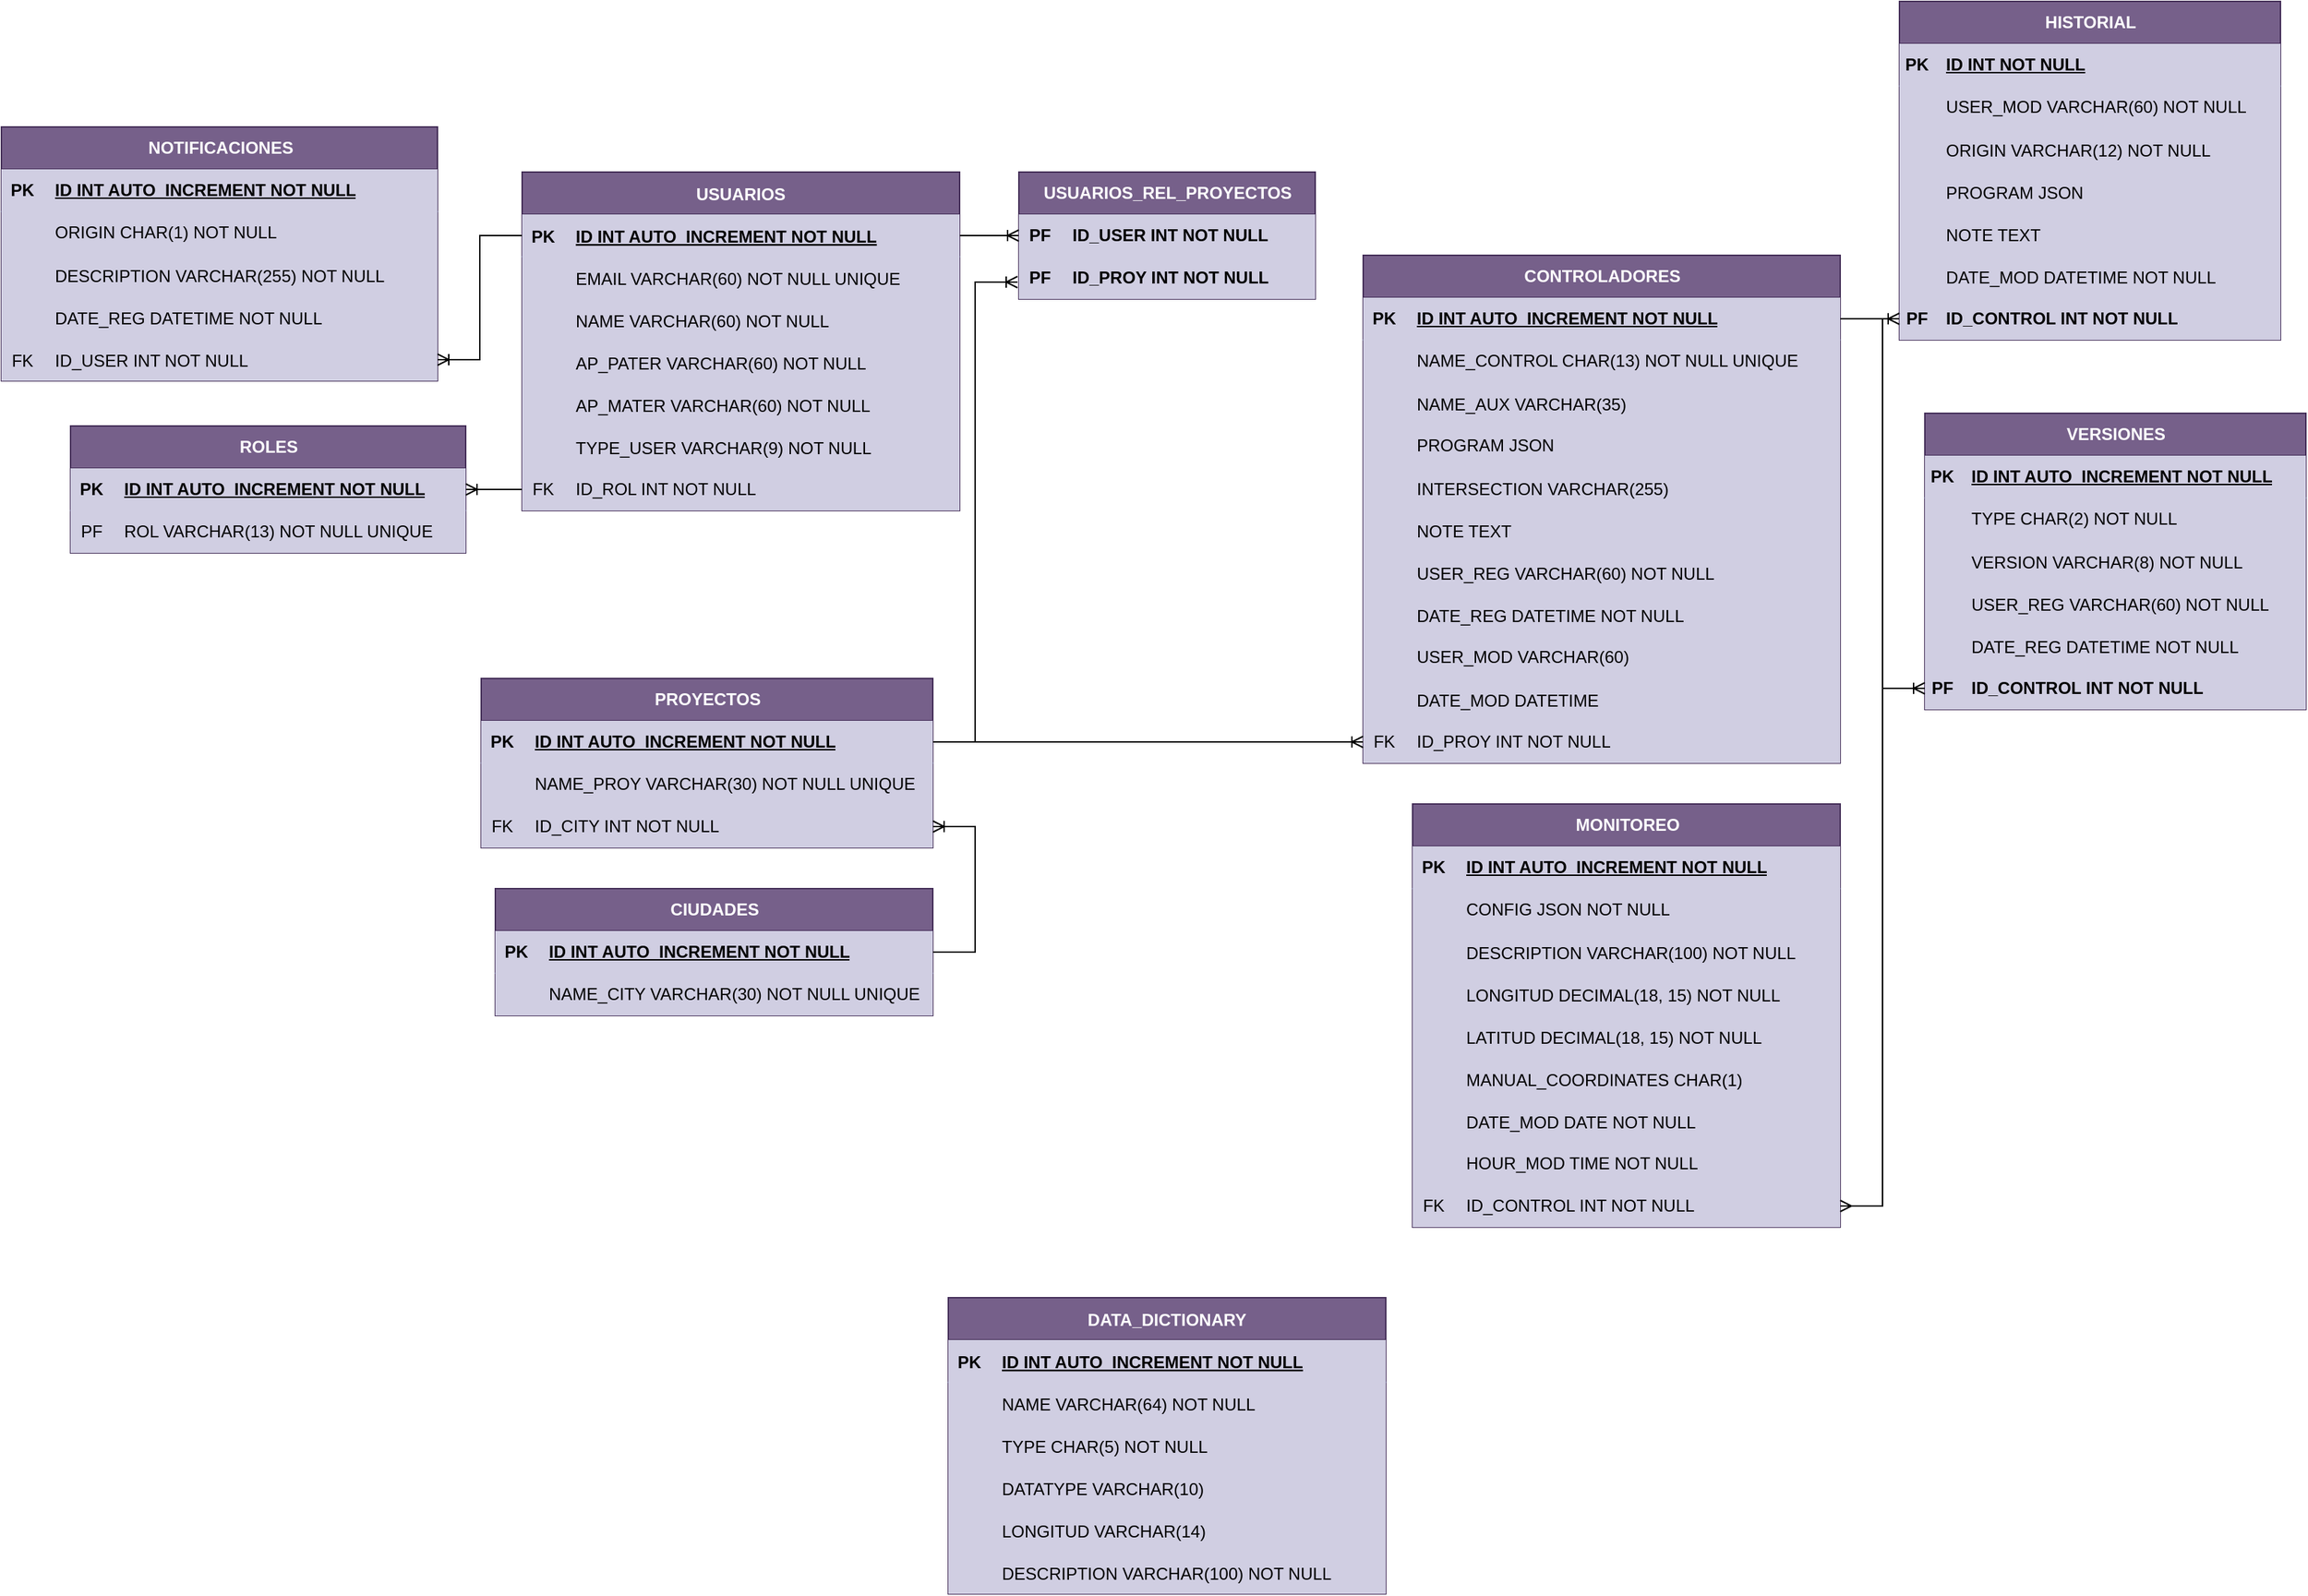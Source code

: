 <mxfile version="26.1.2">
  <diagram id="R2lEEEUBdFMjLlhIrx00" name="ERD-CEN">
    <mxGraphModel dx="2463" dy="1876" grid="1" gridSize="10" guides="1" tooltips="1" connect="1" arrows="1" fold="1" page="1" pageScale="1" pageWidth="850" pageHeight="1100" background="#ffffff" math="0" shadow="0" extFonts="Permanent Marker^https://fonts.googleapis.com/css?family=Permanent+Marker">
      <root>
        <mxCell id="0" />
        <mxCell id="1" parent="0" />
        <mxCell id="ZMtlEt-RDJXttwTS_dd9-7" value="CIUDADES" style="shape=table;startSize=30;container=1;collapsible=1;childLayout=tableLayout;fixedRows=1;rowLines=0;fontStyle=1;align=center;resizeLast=1;html=1;fillColor=#76608a;strokeColor=#432D57;fontColor=#ffffff;rounded=0;" parent="1" vertex="1">
          <mxGeometry x="60" y="590" width="310" height="90" as="geometry" />
        </mxCell>
        <mxCell id="ZMtlEt-RDJXttwTS_dd9-8" value="" style="shape=tableRow;horizontal=0;startSize=0;swimlaneHead=0;swimlaneBody=0;fillColor=#d0cee2;collapsible=0;dropTarget=0;points=[[0,0.5],[1,0.5]];portConstraint=eastwest;top=0;left=0;right=0;bottom=1;strokeColor=#56517e;rounded=0;" parent="ZMtlEt-RDJXttwTS_dd9-7" vertex="1">
          <mxGeometry y="30" width="310" height="30" as="geometry" />
        </mxCell>
        <mxCell id="ZMtlEt-RDJXttwTS_dd9-9" value="PK" style="shape=partialRectangle;connectable=0;fillColor=#d0cee2;top=0;left=0;bottom=0;right=0;fontStyle=1;overflow=hidden;whiteSpace=wrap;html=1;strokeColor=#56517e;rounded=0;" parent="ZMtlEt-RDJXttwTS_dd9-8" vertex="1">
          <mxGeometry width="30" height="30" as="geometry">
            <mxRectangle width="30" height="30" as="alternateBounds" />
          </mxGeometry>
        </mxCell>
        <mxCell id="ZMtlEt-RDJXttwTS_dd9-10" value="ID INT AUTO_INCREMENT NOT NULL" style="shape=partialRectangle;connectable=0;fillColor=#d0cee2;top=0;left=0;bottom=0;right=0;align=left;spacingLeft=6;fontStyle=5;overflow=hidden;whiteSpace=wrap;html=1;strokeColor=#56517e;rounded=0;" parent="ZMtlEt-RDJXttwTS_dd9-8" vertex="1">
          <mxGeometry x="30" width="280" height="30" as="geometry">
            <mxRectangle width="280" height="30" as="alternateBounds" />
          </mxGeometry>
        </mxCell>
        <mxCell id="ZMtlEt-RDJXttwTS_dd9-11" value="" style="shape=tableRow;horizontal=0;startSize=0;swimlaneHead=0;swimlaneBody=0;fillColor=#d0cee2;collapsible=0;dropTarget=0;points=[[0,0.5],[1,0.5]];portConstraint=eastwest;top=0;left=0;right=0;bottom=0;strokeColor=#56517e;rounded=0;" parent="ZMtlEt-RDJXttwTS_dd9-7" vertex="1">
          <mxGeometry y="60" width="310" height="30" as="geometry" />
        </mxCell>
        <mxCell id="ZMtlEt-RDJXttwTS_dd9-12" value="" style="shape=partialRectangle;connectable=0;fillColor=#d0cee2;top=0;left=0;bottom=0;right=0;editable=1;overflow=hidden;whiteSpace=wrap;html=1;strokeColor=#56517e;rounded=0;" parent="ZMtlEt-RDJXttwTS_dd9-11" vertex="1">
          <mxGeometry width="30" height="30" as="geometry">
            <mxRectangle width="30" height="30" as="alternateBounds" />
          </mxGeometry>
        </mxCell>
        <mxCell id="ZMtlEt-RDJXttwTS_dd9-13" value="NAME_CITY VARCHAR(30) NOT NULL UNIQUE" style="shape=partialRectangle;connectable=0;fillColor=#d0cee2;top=0;left=0;bottom=0;right=0;align=left;spacingLeft=6;overflow=hidden;whiteSpace=wrap;html=1;strokeColor=#56517e;rounded=0;" parent="ZMtlEt-RDJXttwTS_dd9-11" vertex="1">
          <mxGeometry x="30" width="280" height="30" as="geometry">
            <mxRectangle width="280" height="30" as="alternateBounds" />
          </mxGeometry>
        </mxCell>
        <mxCell id="ZMtlEt-RDJXttwTS_dd9-20" value="PROYECTOS" style="shape=table;startSize=30;container=1;collapsible=1;childLayout=tableLayout;fixedRows=1;rowLines=0;fontStyle=1;align=center;resizeLast=1;html=1;fillColor=#76608a;strokeColor=#432D57;fontColor=#ffffff;rounded=0;" parent="1" vertex="1">
          <mxGeometry x="50" y="441" width="320" height="120" as="geometry" />
        </mxCell>
        <mxCell id="ZMtlEt-RDJXttwTS_dd9-21" value="" style="shape=tableRow;horizontal=0;startSize=0;swimlaneHead=0;swimlaneBody=0;fillColor=#d0cee2;collapsible=0;dropTarget=0;points=[[0,0.5],[1,0.5]];portConstraint=eastwest;top=0;left=0;right=0;bottom=1;strokeColor=#56517e;rounded=0;" parent="ZMtlEt-RDJXttwTS_dd9-20" vertex="1">
          <mxGeometry y="30" width="320" height="30" as="geometry" />
        </mxCell>
        <mxCell id="ZMtlEt-RDJXttwTS_dd9-22" value="PK" style="shape=partialRectangle;connectable=0;fillColor=#d0cee2;top=0;left=0;bottom=0;right=0;fontStyle=1;overflow=hidden;whiteSpace=wrap;html=1;strokeColor=#56517e;rounded=0;" parent="ZMtlEt-RDJXttwTS_dd9-21" vertex="1">
          <mxGeometry width="30" height="30" as="geometry">
            <mxRectangle width="30" height="30" as="alternateBounds" />
          </mxGeometry>
        </mxCell>
        <mxCell id="ZMtlEt-RDJXttwTS_dd9-23" value="ID INT AUTO_INCREMENT NOT NULL" style="shape=partialRectangle;connectable=0;fillColor=#d0cee2;top=0;left=0;bottom=0;right=0;align=left;spacingLeft=6;fontStyle=5;overflow=hidden;whiteSpace=wrap;html=1;strokeColor=#56517e;rounded=0;" parent="ZMtlEt-RDJXttwTS_dd9-21" vertex="1">
          <mxGeometry x="30" width="290" height="30" as="geometry">
            <mxRectangle width="290" height="30" as="alternateBounds" />
          </mxGeometry>
        </mxCell>
        <mxCell id="ZMtlEt-RDJXttwTS_dd9-24" value="" style="shape=tableRow;horizontal=0;startSize=0;swimlaneHead=0;swimlaneBody=0;fillColor=#d0cee2;collapsible=0;dropTarget=0;points=[[0,0.5],[1,0.5]];portConstraint=eastwest;top=0;left=0;right=0;bottom=0;strokeColor=#56517e;rounded=0;" parent="ZMtlEt-RDJXttwTS_dd9-20" vertex="1">
          <mxGeometry y="60" width="320" height="30" as="geometry" />
        </mxCell>
        <mxCell id="ZMtlEt-RDJXttwTS_dd9-25" value="" style="shape=partialRectangle;connectable=0;fillColor=#d0cee2;top=0;left=0;bottom=0;right=0;editable=1;overflow=hidden;whiteSpace=wrap;html=1;strokeColor=#56517e;rounded=0;" parent="ZMtlEt-RDJXttwTS_dd9-24" vertex="1">
          <mxGeometry width="30" height="30" as="geometry">
            <mxRectangle width="30" height="30" as="alternateBounds" />
          </mxGeometry>
        </mxCell>
        <mxCell id="ZMtlEt-RDJXttwTS_dd9-26" value="NAME_PROY VARCHAR(30) NOT NULL UNIQUE" style="shape=partialRectangle;connectable=0;fillColor=#d0cee2;top=0;left=0;bottom=0;right=0;align=left;spacingLeft=6;overflow=hidden;whiteSpace=wrap;html=1;strokeColor=#56517e;rounded=0;" parent="ZMtlEt-RDJXttwTS_dd9-24" vertex="1">
          <mxGeometry x="30" width="290" height="30" as="geometry">
            <mxRectangle width="290" height="30" as="alternateBounds" />
          </mxGeometry>
        </mxCell>
        <mxCell id="ZMtlEt-RDJXttwTS_dd9-84" value="" style="shape=tableRow;horizontal=0;startSize=0;swimlaneHead=0;swimlaneBody=0;fillColor=#d0cee2;collapsible=0;dropTarget=0;points=[[0,0.5],[1,0.5]];portConstraint=eastwest;top=0;left=0;right=0;bottom=0;strokeColor=#56517e;rounded=0;" parent="ZMtlEt-RDJXttwTS_dd9-20" vertex="1">
          <mxGeometry y="90" width="320" height="30" as="geometry" />
        </mxCell>
        <mxCell id="ZMtlEt-RDJXttwTS_dd9-85" value="FK" style="shape=partialRectangle;connectable=0;fillColor=#d0cee2;top=0;left=0;bottom=0;right=0;fontStyle=0;overflow=hidden;whiteSpace=wrap;html=1;strokeColor=#56517e;rounded=0;" parent="ZMtlEt-RDJXttwTS_dd9-84" vertex="1">
          <mxGeometry width="30" height="30" as="geometry">
            <mxRectangle width="30" height="30" as="alternateBounds" />
          </mxGeometry>
        </mxCell>
        <mxCell id="ZMtlEt-RDJXttwTS_dd9-86" value="ID_CITY INT NOT NULL" style="shape=partialRectangle;connectable=0;fillColor=#d0cee2;top=0;left=0;bottom=0;right=0;align=left;spacingLeft=6;fontStyle=0;overflow=hidden;whiteSpace=wrap;html=1;strokeColor=#56517e;rounded=0;" parent="ZMtlEt-RDJXttwTS_dd9-84" vertex="1">
          <mxGeometry x="30" width="290" height="30" as="geometry">
            <mxRectangle width="290" height="30" as="alternateBounds" />
          </mxGeometry>
        </mxCell>
        <mxCell id="ZMtlEt-RDJXttwTS_dd9-27" value="CONTROLADORES" style="shape=table;startSize=30;container=1;collapsible=1;childLayout=tableLayout;fixedRows=1;rowLines=0;fontStyle=1;align=center;resizeLast=1;html=1;fillColor=#76608a;strokeColor=#432D57;fontColor=#ffffff;rounded=0;" parent="1" vertex="1">
          <mxGeometry x="675" y="141" width="338" height="360" as="geometry" />
        </mxCell>
        <mxCell id="MNNxrbF0-Zn2pWXf_e2Z-18" value="" style="shape=tableRow;horizontal=0;startSize=0;swimlaneHead=0;swimlaneBody=0;fillColor=#d0cee2;collapsible=0;dropTarget=0;points=[[0,0.5],[1,0.5]];portConstraint=eastwest;top=0;left=0;right=0;bottom=1;strokeColor=#56517e;rounded=0;" parent="ZMtlEt-RDJXttwTS_dd9-27" vertex="1">
          <mxGeometry y="30" width="338" height="30" as="geometry" />
        </mxCell>
        <mxCell id="MNNxrbF0-Zn2pWXf_e2Z-19" value="PK" style="shape=partialRectangle;connectable=0;fillColor=#d0cee2;top=0;left=0;bottom=0;right=0;fontStyle=1;overflow=hidden;whiteSpace=wrap;html=1;strokeColor=#56517e;rounded=0;" parent="MNNxrbF0-Zn2pWXf_e2Z-18" vertex="1">
          <mxGeometry width="30" height="30" as="geometry">
            <mxRectangle width="30" height="30" as="alternateBounds" />
          </mxGeometry>
        </mxCell>
        <mxCell id="MNNxrbF0-Zn2pWXf_e2Z-20" value="ID INT AUTO_INCREMENT NOT NULL" style="shape=partialRectangle;connectable=0;fillColor=#d0cee2;top=0;left=0;bottom=0;right=0;align=left;spacingLeft=6;fontStyle=5;overflow=hidden;whiteSpace=wrap;html=1;strokeColor=#56517e;rounded=0;" parent="MNNxrbF0-Zn2pWXf_e2Z-18" vertex="1">
          <mxGeometry x="30" width="308" height="30" as="geometry">
            <mxRectangle width="308" height="30" as="alternateBounds" />
          </mxGeometry>
        </mxCell>
        <mxCell id="ZMtlEt-RDJXttwTS_dd9-31" value="" style="shape=tableRow;horizontal=0;startSize=0;swimlaneHead=0;swimlaneBody=0;fillColor=#d0cee2;collapsible=0;dropTarget=0;points=[[0,0.5],[1,0.5]];portConstraint=eastwest;top=0;left=0;right=0;bottom=0;strokeColor=#56517e;rounded=0;" parent="ZMtlEt-RDJXttwTS_dd9-27" vertex="1">
          <mxGeometry y="60" width="338" height="30" as="geometry" />
        </mxCell>
        <mxCell id="ZMtlEt-RDJXttwTS_dd9-32" value="" style="shape=partialRectangle;connectable=0;fillColor=#d0cee2;top=0;left=0;bottom=0;right=0;editable=1;overflow=hidden;whiteSpace=wrap;html=1;strokeColor=#56517e;rounded=0;" parent="ZMtlEt-RDJXttwTS_dd9-31" vertex="1">
          <mxGeometry width="30" height="30" as="geometry">
            <mxRectangle width="30" height="30" as="alternateBounds" />
          </mxGeometry>
        </mxCell>
        <mxCell id="ZMtlEt-RDJXttwTS_dd9-33" value="NAME_CONTROL CHAR(13) NOT NULL UNIQUE" style="shape=partialRectangle;connectable=0;fillColor=#d0cee2;top=0;left=0;bottom=0;right=0;align=left;spacingLeft=6;overflow=hidden;whiteSpace=wrap;html=1;strokeColor=#56517e;rounded=0;" parent="ZMtlEt-RDJXttwTS_dd9-31" vertex="1">
          <mxGeometry x="30" width="308" height="30" as="geometry">
            <mxRectangle width="308" height="30" as="alternateBounds" />
          </mxGeometry>
        </mxCell>
        <mxCell id="1MEYr_FotKvGK-7sjlTn-7" value="" style="shape=tableRow;horizontal=0;startSize=0;swimlaneHead=0;swimlaneBody=0;fillColor=#d0cee2;collapsible=0;dropTarget=0;points=[[0,0.5],[1,0.5]];portConstraint=eastwest;top=0;left=0;right=0;bottom=0;strokeColor=#56517e;" parent="ZMtlEt-RDJXttwTS_dd9-27" vertex="1">
          <mxGeometry y="90" width="338" height="30" as="geometry" />
        </mxCell>
        <mxCell id="1MEYr_FotKvGK-7sjlTn-8" value="" style="shape=partialRectangle;connectable=0;fillColor=#d0cee2;top=0;left=0;bottom=0;right=0;editable=1;overflow=hidden;strokeColor=#56517e;" parent="1MEYr_FotKvGK-7sjlTn-7" vertex="1">
          <mxGeometry width="30" height="30" as="geometry">
            <mxRectangle width="30" height="30" as="alternateBounds" />
          </mxGeometry>
        </mxCell>
        <mxCell id="1MEYr_FotKvGK-7sjlTn-9" value="NAME_AUX VARCHAR(35)" style="shape=partialRectangle;connectable=0;fillColor=#d0cee2;top=0;left=0;bottom=0;right=0;align=left;spacingLeft=6;overflow=hidden;strokeColor=#56517e;" parent="1MEYr_FotKvGK-7sjlTn-7" vertex="1">
          <mxGeometry x="30" width="308" height="30" as="geometry">
            <mxRectangle width="308" height="30" as="alternateBounds" />
          </mxGeometry>
        </mxCell>
        <mxCell id="ZMtlEt-RDJXttwTS_dd9-34" value="" style="shape=tableRow;horizontal=0;startSize=0;swimlaneHead=0;swimlaneBody=0;fillColor=#d0cee2;collapsible=0;dropTarget=0;points=[[0,0.5],[1,0.5]];portConstraint=eastwest;top=0;left=0;right=0;bottom=0;strokeColor=#56517e;rounded=0;" parent="ZMtlEt-RDJXttwTS_dd9-27" vertex="1">
          <mxGeometry y="120" width="338" height="30" as="geometry" />
        </mxCell>
        <mxCell id="ZMtlEt-RDJXttwTS_dd9-35" value="" style="shape=partialRectangle;connectable=0;fillColor=#d0cee2;top=0;left=0;bottom=0;right=0;editable=1;overflow=hidden;whiteSpace=wrap;html=1;strokeColor=#56517e;rounded=0;" parent="ZMtlEt-RDJXttwTS_dd9-34" vertex="1">
          <mxGeometry width="30" height="30" as="geometry">
            <mxRectangle width="30" height="30" as="alternateBounds" />
          </mxGeometry>
        </mxCell>
        <mxCell id="ZMtlEt-RDJXttwTS_dd9-36" value="PROGRAM JSON" style="shape=partialRectangle;connectable=0;fillColor=#d0cee2;top=0;left=0;bottom=0;right=0;align=left;spacingLeft=6;overflow=hidden;whiteSpace=wrap;html=1;strokeColor=#56517e;rounded=0;" parent="ZMtlEt-RDJXttwTS_dd9-34" vertex="1">
          <mxGeometry x="30" width="308" height="30" as="geometry">
            <mxRectangle width="308" height="30" as="alternateBounds" />
          </mxGeometry>
        </mxCell>
        <mxCell id="13xYGsyBGOXWYgqG5Z0U-4" value="" style="shape=tableRow;horizontal=0;startSize=0;swimlaneHead=0;swimlaneBody=0;fillColor=#d0cee2;collapsible=0;dropTarget=0;points=[[0,0.5],[1,0.5]];portConstraint=eastwest;top=0;left=0;right=0;bottom=0;strokeColor=#56517e;" parent="ZMtlEt-RDJXttwTS_dd9-27" vertex="1">
          <mxGeometry y="150" width="338" height="30" as="geometry" />
        </mxCell>
        <mxCell id="13xYGsyBGOXWYgqG5Z0U-5" value="" style="shape=partialRectangle;connectable=0;fillColor=#d0cee2;top=0;left=0;bottom=0;right=0;editable=1;overflow=hidden;strokeColor=#56517e;" parent="13xYGsyBGOXWYgqG5Z0U-4" vertex="1">
          <mxGeometry width="30" height="30" as="geometry">
            <mxRectangle width="30" height="30" as="alternateBounds" />
          </mxGeometry>
        </mxCell>
        <mxCell id="13xYGsyBGOXWYgqG5Z0U-6" value="INTERSECTION VARCHAR(255)" style="shape=partialRectangle;connectable=0;fillColor=#d0cee2;top=0;left=0;bottom=0;right=0;align=left;spacingLeft=6;overflow=hidden;strokeColor=#56517e;" parent="13xYGsyBGOXWYgqG5Z0U-4" vertex="1">
          <mxGeometry x="30" width="308" height="30" as="geometry">
            <mxRectangle width="308" height="30" as="alternateBounds" />
          </mxGeometry>
        </mxCell>
        <mxCell id="3S3XlOP8_zU_0tab7PKG-1" value="" style="shape=tableRow;horizontal=0;startSize=0;swimlaneHead=0;swimlaneBody=0;fillColor=#d0cee2;collapsible=0;dropTarget=0;points=[[0,0.5],[1,0.5]];portConstraint=eastwest;top=0;left=0;right=0;bottom=0;strokeColor=#56517e;" parent="ZMtlEt-RDJXttwTS_dd9-27" vertex="1">
          <mxGeometry y="180" width="338" height="30" as="geometry" />
        </mxCell>
        <mxCell id="3S3XlOP8_zU_0tab7PKG-2" value="" style="shape=partialRectangle;connectable=0;fillColor=#d0cee2;top=0;left=0;bottom=0;right=0;editable=1;overflow=hidden;strokeColor=#56517e;" parent="3S3XlOP8_zU_0tab7PKG-1" vertex="1">
          <mxGeometry width="30" height="30" as="geometry">
            <mxRectangle width="30" height="30" as="alternateBounds" />
          </mxGeometry>
        </mxCell>
        <mxCell id="3S3XlOP8_zU_0tab7PKG-3" value="NOTE TEXT" style="shape=partialRectangle;connectable=0;fillColor=#d0cee2;top=0;left=0;bottom=0;right=0;align=left;spacingLeft=6;overflow=hidden;strokeColor=#56517e;" parent="3S3XlOP8_zU_0tab7PKG-1" vertex="1">
          <mxGeometry x="30" width="308" height="30" as="geometry">
            <mxRectangle width="308" height="30" as="alternateBounds" />
          </mxGeometry>
        </mxCell>
        <mxCell id="ZMtlEt-RDJXttwTS_dd9-50" value="" style="shape=tableRow;horizontal=0;startSize=0;swimlaneHead=0;swimlaneBody=0;fillColor=#d0cee2;collapsible=0;dropTarget=0;points=[[0,0.5],[1,0.5]];portConstraint=eastwest;top=0;left=0;right=0;bottom=0;strokeColor=#56517e;rounded=0;" parent="ZMtlEt-RDJXttwTS_dd9-27" vertex="1">
          <mxGeometry y="210" width="338" height="30" as="geometry" />
        </mxCell>
        <mxCell id="ZMtlEt-RDJXttwTS_dd9-51" value="" style="shape=partialRectangle;connectable=0;fillColor=#d0cee2;top=0;left=0;bottom=0;right=0;editable=1;overflow=hidden;strokeColor=#56517e;rounded=0;" parent="ZMtlEt-RDJXttwTS_dd9-50" vertex="1">
          <mxGeometry width="30" height="30" as="geometry">
            <mxRectangle width="30" height="30" as="alternateBounds" />
          </mxGeometry>
        </mxCell>
        <mxCell id="ZMtlEt-RDJXttwTS_dd9-52" value="USER_REG VARCHAR(60) NOT NULL" style="shape=partialRectangle;connectable=0;fillColor=#d0cee2;top=0;left=0;bottom=0;right=0;align=left;spacingLeft=6;overflow=hidden;strokeColor=#56517e;rounded=0;" parent="ZMtlEt-RDJXttwTS_dd9-50" vertex="1">
          <mxGeometry x="30" width="308" height="30" as="geometry">
            <mxRectangle width="308" height="30" as="alternateBounds" />
          </mxGeometry>
        </mxCell>
        <mxCell id="ZMtlEt-RDJXttwTS_dd9-53" value="" style="shape=tableRow;horizontal=0;startSize=0;swimlaneHead=0;swimlaneBody=0;fillColor=#d0cee2;collapsible=0;dropTarget=0;points=[[0,0.5],[1,0.5]];portConstraint=eastwest;top=0;left=0;right=0;bottom=0;strokeColor=#56517e;rounded=0;" parent="ZMtlEt-RDJXttwTS_dd9-27" vertex="1">
          <mxGeometry y="240" width="338" height="30" as="geometry" />
        </mxCell>
        <mxCell id="ZMtlEt-RDJXttwTS_dd9-54" value="" style="shape=partialRectangle;connectable=0;fillColor=#d0cee2;top=0;left=0;bottom=0;right=0;editable=1;overflow=hidden;strokeColor=#56517e;rounded=0;" parent="ZMtlEt-RDJXttwTS_dd9-53" vertex="1">
          <mxGeometry width="30" height="30" as="geometry">
            <mxRectangle width="30" height="30" as="alternateBounds" />
          </mxGeometry>
        </mxCell>
        <mxCell id="ZMtlEt-RDJXttwTS_dd9-55" value="DATE_REG DATETIME NOT NULL" style="shape=partialRectangle;connectable=0;fillColor=#d0cee2;top=0;left=0;bottom=0;right=0;align=left;spacingLeft=6;overflow=hidden;strokeColor=#56517e;rounded=0;" parent="ZMtlEt-RDJXttwTS_dd9-53" vertex="1">
          <mxGeometry x="30" width="308" height="30" as="geometry">
            <mxRectangle width="308" height="30" as="alternateBounds" />
          </mxGeometry>
        </mxCell>
        <mxCell id="ZMtlEt-RDJXttwTS_dd9-77" value="" style="shape=tableRow;horizontal=0;startSize=0;swimlaneHead=0;swimlaneBody=0;fillColor=#d0cee2;collapsible=0;dropTarget=0;points=[[0,0.5],[1,0.5]];portConstraint=eastwest;top=0;left=0;right=0;bottom=0;strokeColor=#56517e;rounded=0;" parent="ZMtlEt-RDJXttwTS_dd9-27" vertex="1">
          <mxGeometry y="270" width="338" height="30" as="geometry" />
        </mxCell>
        <mxCell id="ZMtlEt-RDJXttwTS_dd9-78" value="" style="shape=partialRectangle;connectable=0;fillColor=#d0cee2;top=0;left=0;bottom=0;right=0;fontStyle=0;overflow=hidden;whiteSpace=wrap;html=1;strokeColor=#56517e;rounded=0;" parent="ZMtlEt-RDJXttwTS_dd9-77" vertex="1">
          <mxGeometry width="30" height="30" as="geometry">
            <mxRectangle width="30" height="30" as="alternateBounds" />
          </mxGeometry>
        </mxCell>
        <mxCell id="ZMtlEt-RDJXttwTS_dd9-79" value="USER_MOD VARCHAR(60)&amp;nbsp;" style="shape=partialRectangle;connectable=0;fillColor=#d0cee2;top=0;left=0;bottom=0;right=0;align=left;spacingLeft=6;fontStyle=0;overflow=hidden;whiteSpace=wrap;html=1;strokeColor=#56517e;rounded=0;" parent="ZMtlEt-RDJXttwTS_dd9-77" vertex="1">
          <mxGeometry x="30" width="308" height="30" as="geometry">
            <mxRectangle width="308" height="30" as="alternateBounds" />
          </mxGeometry>
        </mxCell>
        <mxCell id="MNNxrbF0-Zn2pWXf_e2Z-5" value="" style="shape=tableRow;horizontal=0;startSize=0;swimlaneHead=0;swimlaneBody=0;fillColor=#d0cee2;collapsible=0;dropTarget=0;points=[[0,0.5],[1,0.5]];portConstraint=eastwest;top=0;left=0;right=0;bottom=0;strokeColor=#56517e;rounded=0;" parent="ZMtlEt-RDJXttwTS_dd9-27" vertex="1">
          <mxGeometry y="300" width="338" height="30" as="geometry" />
        </mxCell>
        <mxCell id="MNNxrbF0-Zn2pWXf_e2Z-6" value="" style="shape=partialRectangle;connectable=0;fillColor=#d0cee2;top=0;left=0;bottom=0;right=0;editable=1;overflow=hidden;strokeColor=#56517e;rounded=0;" parent="MNNxrbF0-Zn2pWXf_e2Z-5" vertex="1">
          <mxGeometry width="30" height="30" as="geometry">
            <mxRectangle width="30" height="30" as="alternateBounds" />
          </mxGeometry>
        </mxCell>
        <mxCell id="MNNxrbF0-Zn2pWXf_e2Z-7" value="DATE_MOD DATETIME " style="shape=partialRectangle;connectable=0;fillColor=#d0cee2;top=0;left=0;bottom=0;right=0;align=left;spacingLeft=6;overflow=hidden;strokeColor=#56517e;rounded=0;" parent="MNNxrbF0-Zn2pWXf_e2Z-5" vertex="1">
          <mxGeometry x="30" width="308" height="30" as="geometry">
            <mxRectangle width="308" height="30" as="alternateBounds" />
          </mxGeometry>
        </mxCell>
        <mxCell id="MNNxrbF0-Zn2pWXf_e2Z-21" value="" style="shape=tableRow;horizontal=0;startSize=0;swimlaneHead=0;swimlaneBody=0;fillColor=#d0cee2;collapsible=0;dropTarget=0;points=[[0,0.5],[1,0.5]];portConstraint=eastwest;top=0;left=0;right=0;bottom=0;strokeColor=#56517e;rounded=0;" parent="ZMtlEt-RDJXttwTS_dd9-27" vertex="1">
          <mxGeometry y="330" width="338" height="30" as="geometry" />
        </mxCell>
        <mxCell id="MNNxrbF0-Zn2pWXf_e2Z-22" value="FK" style="shape=partialRectangle;connectable=0;fillColor=#d0cee2;top=0;left=0;bottom=0;right=0;fontStyle=0;overflow=hidden;whiteSpace=wrap;html=1;strokeColor=#56517e;rounded=0;" parent="MNNxrbF0-Zn2pWXf_e2Z-21" vertex="1">
          <mxGeometry width="30" height="30" as="geometry">
            <mxRectangle width="30" height="30" as="alternateBounds" />
          </mxGeometry>
        </mxCell>
        <mxCell id="MNNxrbF0-Zn2pWXf_e2Z-23" value="ID_PROY INT NOT NULL" style="shape=partialRectangle;connectable=0;fillColor=#d0cee2;top=0;left=0;bottom=0;right=0;align=left;spacingLeft=6;fontStyle=0;overflow=hidden;whiteSpace=wrap;html=1;strokeColor=#56517e;rounded=0;" parent="MNNxrbF0-Zn2pWXf_e2Z-21" vertex="1">
          <mxGeometry x="30" width="308" height="30" as="geometry">
            <mxRectangle width="308" height="30" as="alternateBounds" />
          </mxGeometry>
        </mxCell>
        <mxCell id="ZMtlEt-RDJXttwTS_dd9-110" value="USUARIOS_REL_PROYECTOS" style="shape=table;startSize=30;container=1;collapsible=1;childLayout=tableLayout;fixedRows=1;rowLines=0;fontStyle=1;align=center;resizeLast=1;html=1;fillColor=#76608a;strokeColor=#432D57;fontColor=#ffffff;rounded=0;" parent="1" vertex="1">
          <mxGeometry x="431" y="82" width="210" height="90" as="geometry" />
        </mxCell>
        <mxCell id="ZMtlEt-RDJXttwTS_dd9-123" value="" style="shape=tableRow;horizontal=0;startSize=0;swimlaneHead=0;swimlaneBody=0;fillColor=#d0cee2;collapsible=0;dropTarget=0;points=[[0,0.5],[1,0.5]];portConstraint=eastwest;top=0;left=0;right=0;bottom=0;strokeColor=#56517e;rounded=0;fontStyle=1" parent="ZMtlEt-RDJXttwTS_dd9-110" vertex="1">
          <mxGeometry y="30" width="210" height="30" as="geometry" />
        </mxCell>
        <mxCell id="ZMtlEt-RDJXttwTS_dd9-124" value="&lt;b&gt;PF&lt;/b&gt;" style="shape=partialRectangle;connectable=0;fillColor=#d0cee2;top=0;left=0;bottom=0;right=0;fontStyle=0;overflow=hidden;whiteSpace=wrap;html=1;strokeColor=#56517e;rounded=0;" parent="ZMtlEt-RDJXttwTS_dd9-123" vertex="1">
          <mxGeometry width="30" height="30" as="geometry">
            <mxRectangle width="30" height="30" as="alternateBounds" />
          </mxGeometry>
        </mxCell>
        <mxCell id="ZMtlEt-RDJXttwTS_dd9-125" value="&lt;b&gt;ID_USER INT NOT NULL&lt;/b&gt;" style="shape=partialRectangle;connectable=0;fillColor=#d0cee2;top=0;left=0;bottom=0;right=0;align=left;spacingLeft=6;fontStyle=0;overflow=hidden;whiteSpace=wrap;html=1;strokeColor=#56517e;rounded=0;" parent="ZMtlEt-RDJXttwTS_dd9-123" vertex="1">
          <mxGeometry x="30" width="180" height="30" as="geometry">
            <mxRectangle width="180" height="30" as="alternateBounds" />
          </mxGeometry>
        </mxCell>
        <mxCell id="wsLVQKS4dzLnAiKuaCy7-20" value="" style="shape=tableRow;horizontal=0;startSize=0;swimlaneHead=0;swimlaneBody=0;fillColor=#d0cee2;collapsible=0;dropTarget=0;points=[[0,0.5],[1,0.5]];portConstraint=eastwest;top=0;left=0;right=0;bottom=0;strokeColor=#56517e;" parent="ZMtlEt-RDJXttwTS_dd9-110" vertex="1">
          <mxGeometry y="60" width="210" height="30" as="geometry" />
        </mxCell>
        <mxCell id="wsLVQKS4dzLnAiKuaCy7-21" value="&lt;b&gt;PF&lt;/b&gt;" style="shape=partialRectangle;connectable=0;fillColor=#d0cee2;top=0;left=0;bottom=0;right=0;fontStyle=0;overflow=hidden;whiteSpace=wrap;html=1;strokeColor=#56517e;" parent="wsLVQKS4dzLnAiKuaCy7-20" vertex="1">
          <mxGeometry width="30" height="30" as="geometry">
            <mxRectangle width="30" height="30" as="alternateBounds" />
          </mxGeometry>
        </mxCell>
        <mxCell id="wsLVQKS4dzLnAiKuaCy7-22" value="&lt;b&gt;ID_PROY INT NOT NULL&lt;/b&gt;" style="shape=partialRectangle;connectable=0;fillColor=#d0cee2;top=0;left=0;bottom=0;right=0;align=left;spacingLeft=6;fontStyle=0;overflow=hidden;whiteSpace=wrap;html=1;strokeColor=#56517e;" parent="wsLVQKS4dzLnAiKuaCy7-20" vertex="1">
          <mxGeometry x="30" width="180" height="30" as="geometry">
            <mxRectangle width="180" height="30" as="alternateBounds" />
          </mxGeometry>
        </mxCell>
        <mxCell id="ZMtlEt-RDJXttwTS_dd9-56" value="HISTORIAL" style="shape=table;startSize=30;container=1;collapsible=1;childLayout=tableLayout;fixedRows=1;rowLines=0;fontStyle=1;align=center;resizeLast=1;html=1;fillColor=#76608a;strokeColor=#432D57;fontColor=#ffffff;rounded=0;" parent="1" vertex="1">
          <mxGeometry x="1055" y="-39" width="270" height="240" as="geometry" />
        </mxCell>
        <mxCell id="ZMtlEt-RDJXttwTS_dd9-57" value="" style="shape=tableRow;horizontal=0;startSize=0;swimlaneHead=0;swimlaneBody=0;fillColor=#d0cee2;collapsible=0;dropTarget=0;points=[[0,0.5],[1,0.5]];portConstraint=eastwest;top=0;left=0;right=0;bottom=1;strokeColor=#56517e;rounded=0;" parent="ZMtlEt-RDJXttwTS_dd9-56" vertex="1">
          <mxGeometry y="30" width="270" height="30" as="geometry" />
        </mxCell>
        <mxCell id="ZMtlEt-RDJXttwTS_dd9-58" value="PK" style="shape=partialRectangle;connectable=0;fillColor=#d0cee2;top=0;left=0;bottom=0;right=0;fontStyle=1;overflow=hidden;whiteSpace=wrap;html=1;strokeColor=#56517e;rounded=0;" parent="ZMtlEt-RDJXttwTS_dd9-57" vertex="1">
          <mxGeometry width="25" height="30" as="geometry">
            <mxRectangle width="25" height="30" as="alternateBounds" />
          </mxGeometry>
        </mxCell>
        <mxCell id="ZMtlEt-RDJXttwTS_dd9-59" value="ID INT NOT NULL" style="shape=partialRectangle;connectable=0;fillColor=#d0cee2;top=0;left=0;bottom=0;right=0;align=left;spacingLeft=6;fontStyle=5;overflow=hidden;whiteSpace=wrap;html=1;strokeColor=#56517e;rounded=0;" parent="ZMtlEt-RDJXttwTS_dd9-57" vertex="1">
          <mxGeometry x="25" width="245" height="30" as="geometry">
            <mxRectangle width="245" height="30" as="alternateBounds" />
          </mxGeometry>
        </mxCell>
        <mxCell id="ZMtlEt-RDJXttwTS_dd9-60" value="" style="shape=tableRow;horizontal=0;startSize=0;swimlaneHead=0;swimlaneBody=0;fillColor=#d0cee2;collapsible=0;dropTarget=0;points=[[0,0.5],[1,0.5]];portConstraint=eastwest;top=0;left=0;right=0;bottom=0;strokeColor=#56517e;rounded=0;" parent="ZMtlEt-RDJXttwTS_dd9-56" vertex="1">
          <mxGeometry y="60" width="270" height="30" as="geometry" />
        </mxCell>
        <mxCell id="ZMtlEt-RDJXttwTS_dd9-61" value="" style="shape=partialRectangle;connectable=0;fillColor=#d0cee2;top=0;left=0;bottom=0;right=0;editable=1;overflow=hidden;whiteSpace=wrap;html=1;strokeColor=#56517e;rounded=0;" parent="ZMtlEt-RDJXttwTS_dd9-60" vertex="1">
          <mxGeometry width="25" height="30" as="geometry">
            <mxRectangle width="25" height="30" as="alternateBounds" />
          </mxGeometry>
        </mxCell>
        <mxCell id="ZMtlEt-RDJXttwTS_dd9-62" value="USER_MOD VARCHAR(60) NOT NULL" style="shape=partialRectangle;connectable=0;fillColor=#d0cee2;top=0;left=0;bottom=0;right=0;align=left;spacingLeft=6;overflow=hidden;whiteSpace=wrap;html=1;strokeColor=#56517e;rounded=0;" parent="ZMtlEt-RDJXttwTS_dd9-60" vertex="1">
          <mxGeometry x="25" width="245" height="30" as="geometry">
            <mxRectangle width="245" height="30" as="alternateBounds" />
          </mxGeometry>
        </mxCell>
        <mxCell id="W4UL68AcYP-CpXwoMyq6-1" value="" style="shape=tableRow;horizontal=0;startSize=0;swimlaneHead=0;swimlaneBody=0;fillColor=#d0cee2;collapsible=0;dropTarget=0;points=[[0,0.5],[1,0.5]];portConstraint=eastwest;top=0;left=0;right=0;bottom=0;strokeColor=#56517e;" parent="ZMtlEt-RDJXttwTS_dd9-56" vertex="1">
          <mxGeometry y="90" width="270" height="30" as="geometry" />
        </mxCell>
        <mxCell id="W4UL68AcYP-CpXwoMyq6-2" value="" style="shape=partialRectangle;connectable=0;fillColor=#d0cee2;top=0;left=0;bottom=0;right=0;editable=1;overflow=hidden;strokeColor=#56517e;" parent="W4UL68AcYP-CpXwoMyq6-1" vertex="1">
          <mxGeometry width="25" height="30" as="geometry">
            <mxRectangle width="25" height="30" as="alternateBounds" />
          </mxGeometry>
        </mxCell>
        <mxCell id="W4UL68AcYP-CpXwoMyq6-3" value="ORIGIN VARCHAR(12) NOT NULL" style="shape=partialRectangle;connectable=0;fillColor=#d0cee2;top=0;left=0;bottom=0;right=0;align=left;spacingLeft=6;overflow=hidden;strokeColor=#56517e;" parent="W4UL68AcYP-CpXwoMyq6-1" vertex="1">
          <mxGeometry x="25" width="245" height="30" as="geometry">
            <mxRectangle width="245" height="30" as="alternateBounds" />
          </mxGeometry>
        </mxCell>
        <mxCell id="MNNxrbF0-Zn2pWXf_e2Z-1" value="" style="shape=tableRow;horizontal=0;startSize=0;swimlaneHead=0;swimlaneBody=0;fillColor=#d0cee2;collapsible=0;dropTarget=0;points=[[0,0.5],[1,0.5]];portConstraint=eastwest;top=0;left=0;right=0;bottom=0;strokeColor=#56517e;rounded=0;" parent="ZMtlEt-RDJXttwTS_dd9-56" vertex="1">
          <mxGeometry y="120" width="270" height="30" as="geometry" />
        </mxCell>
        <mxCell id="MNNxrbF0-Zn2pWXf_e2Z-2" value="" style="shape=partialRectangle;connectable=0;fillColor=#d0cee2;top=0;left=0;bottom=0;right=0;editable=1;overflow=hidden;strokeColor=#56517e;rounded=0;" parent="MNNxrbF0-Zn2pWXf_e2Z-1" vertex="1">
          <mxGeometry width="25" height="30" as="geometry">
            <mxRectangle width="25" height="30" as="alternateBounds" />
          </mxGeometry>
        </mxCell>
        <mxCell id="MNNxrbF0-Zn2pWXf_e2Z-3" value="PROGRAM JSON" style="shape=partialRectangle;connectable=0;fillColor=#d0cee2;top=0;left=0;bottom=0;right=0;align=left;spacingLeft=6;overflow=hidden;strokeColor=#56517e;rounded=0;" parent="MNNxrbF0-Zn2pWXf_e2Z-1" vertex="1">
          <mxGeometry x="25" width="245" height="30" as="geometry">
            <mxRectangle width="245" height="30" as="alternateBounds" />
          </mxGeometry>
        </mxCell>
        <mxCell id="TEyF9isOPWzVzi9lHLfW-1" value="" style="shape=tableRow;horizontal=0;startSize=0;swimlaneHead=0;swimlaneBody=0;fillColor=#d0cee2;collapsible=0;dropTarget=0;points=[[0,0.5],[1,0.5]];portConstraint=eastwest;top=0;left=0;right=0;bottom=0;strokeColor=#56517e;" parent="ZMtlEt-RDJXttwTS_dd9-56" vertex="1">
          <mxGeometry y="150" width="270" height="30" as="geometry" />
        </mxCell>
        <mxCell id="TEyF9isOPWzVzi9lHLfW-2" value="" style="shape=partialRectangle;connectable=0;fillColor=#d0cee2;top=0;left=0;bottom=0;right=0;editable=1;overflow=hidden;strokeColor=#56517e;" parent="TEyF9isOPWzVzi9lHLfW-1" vertex="1">
          <mxGeometry width="25" height="30" as="geometry">
            <mxRectangle width="25" height="30" as="alternateBounds" />
          </mxGeometry>
        </mxCell>
        <mxCell id="TEyF9isOPWzVzi9lHLfW-3" value="NOTE TEXT" style="shape=partialRectangle;connectable=0;fillColor=#d0cee2;top=0;left=0;bottom=0;right=0;align=left;spacingLeft=6;overflow=hidden;strokeColor=#56517e;" parent="TEyF9isOPWzVzi9lHLfW-1" vertex="1">
          <mxGeometry x="25" width="245" height="30" as="geometry">
            <mxRectangle width="245" height="30" as="alternateBounds" />
          </mxGeometry>
        </mxCell>
        <mxCell id="ZMtlEt-RDJXttwTS_dd9-107" value="" style="shape=tableRow;horizontal=0;startSize=0;swimlaneHead=0;swimlaneBody=0;fillColor=#d0cee2;collapsible=0;dropTarget=0;points=[[0,0.5],[1,0.5]];portConstraint=eastwest;top=0;left=0;right=0;bottom=0;strokeColor=#56517e;rounded=0;" parent="ZMtlEt-RDJXttwTS_dd9-56" vertex="1">
          <mxGeometry y="180" width="270" height="30" as="geometry" />
        </mxCell>
        <mxCell id="ZMtlEt-RDJXttwTS_dd9-108" value="" style="shape=partialRectangle;connectable=0;fillColor=#d0cee2;top=0;left=0;bottom=0;right=0;editable=1;overflow=hidden;strokeColor=#56517e;rounded=0;" parent="ZMtlEt-RDJXttwTS_dd9-107" vertex="1">
          <mxGeometry width="25" height="30" as="geometry">
            <mxRectangle width="25" height="30" as="alternateBounds" />
          </mxGeometry>
        </mxCell>
        <mxCell id="ZMtlEt-RDJXttwTS_dd9-109" value="DATE_MOD DATETIME NOT NULL" style="shape=partialRectangle;connectable=0;fillColor=#d0cee2;top=0;left=0;bottom=0;right=0;align=left;spacingLeft=6;overflow=hidden;strokeColor=#56517e;rounded=0;" parent="ZMtlEt-RDJXttwTS_dd9-107" vertex="1">
          <mxGeometry x="25" width="245" height="30" as="geometry">
            <mxRectangle width="245" height="30" as="alternateBounds" />
          </mxGeometry>
        </mxCell>
        <mxCell id="ZMtlEt-RDJXttwTS_dd9-104" value="" style="shape=tableRow;horizontal=0;startSize=0;swimlaneHead=0;swimlaneBody=0;fillColor=#d0cee2;collapsible=0;dropTarget=0;points=[[0,0.5],[1,0.5]];portConstraint=eastwest;top=0;left=0;right=0;bottom=0;strokeColor=#56517e;rounded=0;" parent="ZMtlEt-RDJXttwTS_dd9-56" vertex="1">
          <mxGeometry y="210" width="270" height="30" as="geometry" />
        </mxCell>
        <mxCell id="ZMtlEt-RDJXttwTS_dd9-105" value="&lt;b&gt;PF&lt;/b&gt;" style="shape=partialRectangle;connectable=0;fillColor=#d0cee2;top=0;left=0;bottom=0;right=0;fontStyle=0;overflow=hidden;whiteSpace=wrap;html=1;strokeColor=#56517e;rounded=0;" parent="ZMtlEt-RDJXttwTS_dd9-104" vertex="1">
          <mxGeometry width="25" height="30" as="geometry">
            <mxRectangle width="25" height="30" as="alternateBounds" />
          </mxGeometry>
        </mxCell>
        <mxCell id="ZMtlEt-RDJXttwTS_dd9-106" value="&lt;b&gt;ID_CONTROL INT NOT NULL&lt;/b&gt;" style="shape=partialRectangle;connectable=0;fillColor=#d0cee2;top=0;left=0;bottom=0;right=0;align=left;spacingLeft=6;fontStyle=0;overflow=hidden;whiteSpace=wrap;html=1;strokeColor=#56517e;rounded=0;" parent="ZMtlEt-RDJXttwTS_dd9-104" vertex="1">
          <mxGeometry x="25" width="245" height="30" as="geometry">
            <mxRectangle width="245" height="30" as="alternateBounds" />
          </mxGeometry>
        </mxCell>
        <mxCell id="C-vyLk0tnHw3VtMMgP7b-23" value="USUARIOS" style="shape=table;startSize=30;container=1;collapsible=1;childLayout=tableLayout;fixedRows=1;rowLines=0;fontStyle=1;align=center;resizeLast=1;fillColor=#76608a;strokeColor=#432D57;fontColor=#ffffff;rounded=0;" parent="1" vertex="1">
          <mxGeometry x="79" y="82" width="310" height="240" as="geometry">
            <mxRectangle x="120" y="120" width="90" height="30" as="alternateBounds" />
          </mxGeometry>
        </mxCell>
        <mxCell id="C-vyLk0tnHw3VtMMgP7b-24" value="" style="shape=partialRectangle;collapsible=0;dropTarget=0;pointerEvents=0;fillColor=#d0cee2;points=[[0,0.5],[1,0.5]];portConstraint=eastwest;top=0;left=0;right=0;bottom=1;strokeColor=#56517e;rounded=0;" parent="C-vyLk0tnHw3VtMMgP7b-23" vertex="1">
          <mxGeometry y="30" width="310" height="30" as="geometry" />
        </mxCell>
        <mxCell id="C-vyLk0tnHw3VtMMgP7b-25" value="PK" style="shape=partialRectangle;overflow=hidden;connectable=0;fillColor=#d0cee2;top=0;left=0;bottom=0;right=0;fontStyle=1;strokeColor=#56517e;rounded=0;" parent="C-vyLk0tnHw3VtMMgP7b-24" vertex="1">
          <mxGeometry width="30" height="30" as="geometry">
            <mxRectangle width="30" height="30" as="alternateBounds" />
          </mxGeometry>
        </mxCell>
        <mxCell id="C-vyLk0tnHw3VtMMgP7b-26" value="ID INT AUTO_INCREMENT NOT NULL" style="shape=partialRectangle;overflow=hidden;connectable=0;fillColor=#d0cee2;top=0;left=0;bottom=0;right=0;align=left;spacingLeft=6;fontStyle=5;strokeColor=#56517e;rounded=0;" parent="C-vyLk0tnHw3VtMMgP7b-24" vertex="1">
          <mxGeometry x="30" width="280" height="30" as="geometry">
            <mxRectangle width="280" height="30" as="alternateBounds" />
          </mxGeometry>
        </mxCell>
        <mxCell id="C-vyLk0tnHw3VtMMgP7b-27" value="" style="shape=partialRectangle;collapsible=0;dropTarget=0;pointerEvents=0;fillColor=#d0cee2;points=[[0,0.5],[1,0.5]];portConstraint=eastwest;top=0;left=0;right=0;bottom=0;strokeColor=#56517e;rounded=0;" parent="C-vyLk0tnHw3VtMMgP7b-23" vertex="1">
          <mxGeometry y="60" width="310" height="30" as="geometry" />
        </mxCell>
        <mxCell id="C-vyLk0tnHw3VtMMgP7b-28" value="" style="shape=partialRectangle;overflow=hidden;connectable=0;fillColor=#d0cee2;top=0;left=0;bottom=0;right=0;strokeColor=#56517e;rounded=0;" parent="C-vyLk0tnHw3VtMMgP7b-27" vertex="1">
          <mxGeometry width="30" height="30" as="geometry">
            <mxRectangle width="30" height="30" as="alternateBounds" />
          </mxGeometry>
        </mxCell>
        <mxCell id="C-vyLk0tnHw3VtMMgP7b-29" value="EMAIL VARCHAR(60) NOT NULL UNIQUE" style="shape=partialRectangle;overflow=hidden;connectable=0;fillColor=#d0cee2;top=0;left=0;bottom=0;right=0;align=left;spacingLeft=6;strokeColor=#56517e;rounded=0;" parent="C-vyLk0tnHw3VtMMgP7b-27" vertex="1">
          <mxGeometry x="30" width="280" height="30" as="geometry">
            <mxRectangle width="280" height="30" as="alternateBounds" />
          </mxGeometry>
        </mxCell>
        <mxCell id="MNNxrbF0-Zn2pWXf_e2Z-52" value="" style="shape=tableRow;horizontal=0;startSize=0;swimlaneHead=0;swimlaneBody=0;fillColor=#d0cee2;collapsible=0;dropTarget=0;points=[[0,0.5],[1,0.5]];portConstraint=eastwest;top=0;left=0;right=0;bottom=0;strokeColor=#56517e;" parent="C-vyLk0tnHw3VtMMgP7b-23" vertex="1">
          <mxGeometry y="90" width="310" height="30" as="geometry" />
        </mxCell>
        <mxCell id="MNNxrbF0-Zn2pWXf_e2Z-53" value="" style="shape=partialRectangle;connectable=0;fillColor=#d0cee2;top=0;left=0;bottom=0;right=0;editable=1;overflow=hidden;strokeColor=#56517e;" parent="MNNxrbF0-Zn2pWXf_e2Z-52" vertex="1">
          <mxGeometry width="30" height="30" as="geometry">
            <mxRectangle width="30" height="30" as="alternateBounds" />
          </mxGeometry>
        </mxCell>
        <mxCell id="MNNxrbF0-Zn2pWXf_e2Z-54" value="NAME VARCHAR(60) NOT NULL" style="shape=partialRectangle;connectable=0;fillColor=#d0cee2;top=0;left=0;bottom=0;right=0;align=left;spacingLeft=6;overflow=hidden;strokeColor=#56517e;" parent="MNNxrbF0-Zn2pWXf_e2Z-52" vertex="1">
          <mxGeometry x="30" width="280" height="30" as="geometry">
            <mxRectangle width="280" height="30" as="alternateBounds" />
          </mxGeometry>
        </mxCell>
        <mxCell id="MNNxrbF0-Zn2pWXf_e2Z-55" value="" style="shape=tableRow;horizontal=0;startSize=0;swimlaneHead=0;swimlaneBody=0;fillColor=#d0cee2;collapsible=0;dropTarget=0;points=[[0,0.5],[1,0.5]];portConstraint=eastwest;top=0;left=0;right=0;bottom=0;strokeColor=#56517e;" parent="C-vyLk0tnHw3VtMMgP7b-23" vertex="1">
          <mxGeometry y="120" width="310" height="30" as="geometry" />
        </mxCell>
        <mxCell id="MNNxrbF0-Zn2pWXf_e2Z-56" value="" style="shape=partialRectangle;connectable=0;fillColor=#d0cee2;top=0;left=0;bottom=0;right=0;editable=1;overflow=hidden;strokeColor=#56517e;" parent="MNNxrbF0-Zn2pWXf_e2Z-55" vertex="1">
          <mxGeometry width="30" height="30" as="geometry">
            <mxRectangle width="30" height="30" as="alternateBounds" />
          </mxGeometry>
        </mxCell>
        <mxCell id="MNNxrbF0-Zn2pWXf_e2Z-57" value="AP_PATER VARCHAR(60) NOT NULL" style="shape=partialRectangle;connectable=0;fillColor=#d0cee2;top=0;left=0;bottom=0;right=0;align=left;spacingLeft=6;overflow=hidden;strokeColor=#56517e;" parent="MNNxrbF0-Zn2pWXf_e2Z-55" vertex="1">
          <mxGeometry x="30" width="280" height="30" as="geometry">
            <mxRectangle width="280" height="30" as="alternateBounds" />
          </mxGeometry>
        </mxCell>
        <mxCell id="MNNxrbF0-Zn2pWXf_e2Z-58" value="" style="shape=tableRow;horizontal=0;startSize=0;swimlaneHead=0;swimlaneBody=0;fillColor=#d0cee2;collapsible=0;dropTarget=0;points=[[0,0.5],[1,0.5]];portConstraint=eastwest;top=0;left=0;right=0;bottom=0;strokeColor=#56517e;" parent="C-vyLk0tnHw3VtMMgP7b-23" vertex="1">
          <mxGeometry y="150" width="310" height="30" as="geometry" />
        </mxCell>
        <mxCell id="MNNxrbF0-Zn2pWXf_e2Z-59" value="" style="shape=partialRectangle;connectable=0;fillColor=#d0cee2;top=0;left=0;bottom=0;right=0;editable=1;overflow=hidden;strokeColor=#56517e;" parent="MNNxrbF0-Zn2pWXf_e2Z-58" vertex="1">
          <mxGeometry width="30" height="30" as="geometry">
            <mxRectangle width="30" height="30" as="alternateBounds" />
          </mxGeometry>
        </mxCell>
        <mxCell id="MNNxrbF0-Zn2pWXf_e2Z-60" value="AP_MATER VARCHAR(60) NOT NULL" style="shape=partialRectangle;connectable=0;fillColor=#d0cee2;top=0;left=0;bottom=0;right=0;align=left;spacingLeft=6;overflow=hidden;strokeColor=#56517e;" parent="MNNxrbF0-Zn2pWXf_e2Z-58" vertex="1">
          <mxGeometry x="30" width="280" height="30" as="geometry">
            <mxRectangle width="280" height="30" as="alternateBounds" />
          </mxGeometry>
        </mxCell>
        <mxCell id="ZMtlEt-RDJXttwTS_dd9-4" value="" style="shape=tableRow;horizontal=0;startSize=0;swimlaneHead=0;swimlaneBody=0;fillColor=#d0cee2;collapsible=0;dropTarget=0;points=[[0,0.5],[1,0.5]];portConstraint=eastwest;top=0;left=0;right=0;bottom=0;strokeColor=#56517e;rounded=0;" parent="C-vyLk0tnHw3VtMMgP7b-23" vertex="1">
          <mxGeometry y="180" width="310" height="30" as="geometry" />
        </mxCell>
        <mxCell id="ZMtlEt-RDJXttwTS_dd9-5" value="" style="shape=partialRectangle;connectable=0;fillColor=#d0cee2;top=0;left=0;bottom=0;right=0;editable=1;overflow=hidden;strokeColor=#56517e;rounded=0;" parent="ZMtlEt-RDJXttwTS_dd9-4" vertex="1">
          <mxGeometry width="30" height="30" as="geometry">
            <mxRectangle width="30" height="30" as="alternateBounds" />
          </mxGeometry>
        </mxCell>
        <mxCell id="ZMtlEt-RDJXttwTS_dd9-6" value="TYPE_USER VARCHAR(9) NOT NULL" style="shape=partialRectangle;connectable=0;fillColor=#d0cee2;top=0;left=0;bottom=0;right=0;align=left;spacingLeft=6;overflow=hidden;strokeColor=#56517e;rounded=0;" parent="ZMtlEt-RDJXttwTS_dd9-4" vertex="1">
          <mxGeometry x="30" width="280" height="30" as="geometry">
            <mxRectangle width="280" height="30" as="alternateBounds" />
          </mxGeometry>
        </mxCell>
        <mxCell id="wsLVQKS4dzLnAiKuaCy7-16" value="" style="shape=tableRow;horizontal=0;startSize=0;swimlaneHead=0;swimlaneBody=0;fillColor=#d0cee2;collapsible=0;dropTarget=0;points=[[0,0.5],[1,0.5]];portConstraint=eastwest;top=0;left=0;right=0;bottom=0;strokeColor=#56517e;" parent="C-vyLk0tnHw3VtMMgP7b-23" vertex="1">
          <mxGeometry y="210" width="310" height="30" as="geometry" />
        </mxCell>
        <mxCell id="wsLVQKS4dzLnAiKuaCy7-17" value="FK" style="shape=partialRectangle;connectable=0;fillColor=#d0cee2;top=0;left=0;bottom=0;right=0;fontStyle=0;overflow=hidden;whiteSpace=wrap;html=1;strokeColor=#56517e;" parent="wsLVQKS4dzLnAiKuaCy7-16" vertex="1">
          <mxGeometry width="30" height="30" as="geometry">
            <mxRectangle width="30" height="30" as="alternateBounds" />
          </mxGeometry>
        </mxCell>
        <mxCell id="wsLVQKS4dzLnAiKuaCy7-18" value="ID_ROL INT NOT NULL" style="shape=partialRectangle;connectable=0;fillColor=#d0cee2;top=0;left=0;bottom=0;right=0;align=left;spacingLeft=6;fontStyle=0;overflow=hidden;whiteSpace=wrap;html=1;strokeColor=#56517e;" parent="wsLVQKS4dzLnAiKuaCy7-16" vertex="1">
          <mxGeometry x="30" width="280" height="30" as="geometry">
            <mxRectangle width="280" height="30" as="alternateBounds" />
          </mxGeometry>
        </mxCell>
        <mxCell id="MNNxrbF0-Zn2pWXf_e2Z-12" value="" style="edgeStyle=entityRelationEdgeStyle;fontSize=12;html=1;endArrow=ERoneToMany;rounded=0;exitX=1;exitY=0.5;exitDx=0;exitDy=0;entryX=0;entryY=0.5;entryDx=0;entryDy=0;" parent="1" source="C-vyLk0tnHw3VtMMgP7b-24" target="ZMtlEt-RDJXttwTS_dd9-123" edge="1">
          <mxGeometry width="100" height="100" relative="1" as="geometry">
            <mxPoint x="404" y="282" as="sourcePoint" />
            <mxPoint x="504" y="182" as="targetPoint" />
          </mxGeometry>
        </mxCell>
        <mxCell id="MNNxrbF0-Zn2pWXf_e2Z-25" value="" style="edgeStyle=entityRelationEdgeStyle;fontSize=12;html=1;endArrow=ERoneToMany;rounded=0;exitX=1;exitY=0.5;exitDx=0;exitDy=0;" parent="1" source="ZMtlEt-RDJXttwTS_dd9-8" target="ZMtlEt-RDJXttwTS_dd9-84" edge="1">
          <mxGeometry width="100" height="100" relative="1" as="geometry">
            <mxPoint x="139" y="672" as="sourcePoint" />
            <mxPoint x="199" y="452" as="targetPoint" />
          </mxGeometry>
        </mxCell>
        <mxCell id="MNNxrbF0-Zn2pWXf_e2Z-26" value="" style="edgeStyle=entityRelationEdgeStyle;fontSize=12;html=1;endArrow=ERoneToMany;rounded=0;entryX=0;entryY=0.5;entryDx=0;entryDy=0;exitX=1;exitY=0.5;exitDx=0;exitDy=0;" parent="1" source="ZMtlEt-RDJXttwTS_dd9-21" target="MNNxrbF0-Zn2pWXf_e2Z-21" edge="1">
          <mxGeometry width="100" height="100" relative="1" as="geometry">
            <mxPoint x="760" y="410" as="sourcePoint" />
            <mxPoint x="872" y="722" as="targetPoint" />
            <Array as="points">
              <mxPoint x="1172" y="707" />
              <mxPoint x="770" y="420" />
            </Array>
          </mxGeometry>
        </mxCell>
        <mxCell id="MNNxrbF0-Zn2pWXf_e2Z-27" value="" style="edgeStyle=entityRelationEdgeStyle;fontSize=12;html=1;endArrow=ERoneToMany;rounded=0;exitX=1;exitY=0.5;exitDx=0;exitDy=0;entryX=0;entryY=0.5;entryDx=0;entryDy=0;" parent="1" source="MNNxrbF0-Zn2pWXf_e2Z-18" target="ZMtlEt-RDJXttwTS_dd9-104" edge="1">
          <mxGeometry width="100" height="100" relative="1" as="geometry">
            <mxPoint x="1117" y="221" as="sourcePoint" />
            <mxPoint x="1189" y="262" as="targetPoint" />
          </mxGeometry>
        </mxCell>
        <mxCell id="MNNxrbF0-Zn2pWXf_e2Z-30" value="DATA_DICTIONARY" style="shape=table;startSize=30;container=1;collapsible=1;childLayout=tableLayout;fixedRows=1;rowLines=0;fontStyle=1;align=center;resizeLast=1;fillColor=#76608a;strokeColor=#432D57;fontColor=#ffffff;rounded=0;" parent="1" vertex="1">
          <mxGeometry x="381" y="880" width="310" height="210" as="geometry">
            <mxRectangle x="120" y="120" width="90" height="30" as="alternateBounds" />
          </mxGeometry>
        </mxCell>
        <mxCell id="MNNxrbF0-Zn2pWXf_e2Z-31" value="" style="shape=partialRectangle;collapsible=0;dropTarget=0;pointerEvents=0;fillColor=#d0cee2;points=[[0,0.5],[1,0.5]];portConstraint=eastwest;top=0;left=0;right=0;bottom=1;strokeColor=#56517e;rounded=0;" parent="MNNxrbF0-Zn2pWXf_e2Z-30" vertex="1">
          <mxGeometry y="30" width="310" height="30" as="geometry" />
        </mxCell>
        <mxCell id="MNNxrbF0-Zn2pWXf_e2Z-32" value="PK" style="shape=partialRectangle;overflow=hidden;connectable=0;fillColor=#d0cee2;top=0;left=0;bottom=0;right=0;fontStyle=1;strokeColor=#56517e;rounded=0;" parent="MNNxrbF0-Zn2pWXf_e2Z-31" vertex="1">
          <mxGeometry width="30" height="30" as="geometry">
            <mxRectangle width="30" height="30" as="alternateBounds" />
          </mxGeometry>
        </mxCell>
        <mxCell id="MNNxrbF0-Zn2pWXf_e2Z-33" value="ID INT AUTO_INCREMENT NOT NULL" style="shape=partialRectangle;overflow=hidden;connectable=0;fillColor=#d0cee2;top=0;left=0;bottom=0;right=0;align=left;spacingLeft=6;fontStyle=5;strokeColor=#56517e;rounded=0;" parent="MNNxrbF0-Zn2pWXf_e2Z-31" vertex="1">
          <mxGeometry x="30" width="280" height="30" as="geometry">
            <mxRectangle width="280" height="30" as="alternateBounds" />
          </mxGeometry>
        </mxCell>
        <mxCell id="MNNxrbF0-Zn2pWXf_e2Z-34" value="" style="shape=partialRectangle;collapsible=0;dropTarget=0;pointerEvents=0;fillColor=#d0cee2;points=[[0,0.5],[1,0.5]];portConstraint=eastwest;top=0;left=0;right=0;bottom=0;strokeColor=#56517e;rounded=0;" parent="MNNxrbF0-Zn2pWXf_e2Z-30" vertex="1">
          <mxGeometry y="60" width="310" height="30" as="geometry" />
        </mxCell>
        <mxCell id="MNNxrbF0-Zn2pWXf_e2Z-35" value="" style="shape=partialRectangle;overflow=hidden;connectable=0;fillColor=#d0cee2;top=0;left=0;bottom=0;right=0;strokeColor=#56517e;rounded=0;" parent="MNNxrbF0-Zn2pWXf_e2Z-34" vertex="1">
          <mxGeometry width="30" height="30" as="geometry">
            <mxRectangle width="30" height="30" as="alternateBounds" />
          </mxGeometry>
        </mxCell>
        <mxCell id="MNNxrbF0-Zn2pWXf_e2Z-36" value="NAME VARCHAR(64) NOT NULL" style="shape=partialRectangle;overflow=hidden;connectable=0;fillColor=#d0cee2;top=0;left=0;bottom=0;right=0;align=left;spacingLeft=6;strokeColor=#56517e;rounded=0;" parent="MNNxrbF0-Zn2pWXf_e2Z-34" vertex="1">
          <mxGeometry x="30" width="280" height="30" as="geometry">
            <mxRectangle width="280" height="30" as="alternateBounds" />
          </mxGeometry>
        </mxCell>
        <mxCell id="MNNxrbF0-Zn2pWXf_e2Z-37" value="" style="shape=tableRow;horizontal=0;startSize=0;swimlaneHead=0;swimlaneBody=0;fillColor=#d0cee2;collapsible=0;dropTarget=0;points=[[0,0.5],[1,0.5]];portConstraint=eastwest;top=0;left=0;right=0;bottom=0;strokeColor=#56517e;rounded=0;" parent="MNNxrbF0-Zn2pWXf_e2Z-30" vertex="1">
          <mxGeometry y="90" width="310" height="30" as="geometry" />
        </mxCell>
        <mxCell id="MNNxrbF0-Zn2pWXf_e2Z-38" value="" style="shape=partialRectangle;connectable=0;fillColor=#d0cee2;top=0;left=0;bottom=0;right=0;editable=1;overflow=hidden;strokeColor=#56517e;rounded=0;" parent="MNNxrbF0-Zn2pWXf_e2Z-37" vertex="1">
          <mxGeometry width="30" height="30" as="geometry">
            <mxRectangle width="30" height="30" as="alternateBounds" />
          </mxGeometry>
        </mxCell>
        <mxCell id="MNNxrbF0-Zn2pWXf_e2Z-39" value="TYPE CHAR(5) NOT NULL" style="shape=partialRectangle;connectable=0;fillColor=#d0cee2;top=0;left=0;bottom=0;right=0;align=left;spacingLeft=6;overflow=hidden;strokeColor=#56517e;rounded=0;" parent="MNNxrbF0-Zn2pWXf_e2Z-37" vertex="1">
          <mxGeometry x="30" width="280" height="30" as="geometry">
            <mxRectangle width="280" height="30" as="alternateBounds" />
          </mxGeometry>
        </mxCell>
        <mxCell id="MNNxrbF0-Zn2pWXf_e2Z-40" value="" style="shape=tableRow;horizontal=0;startSize=0;swimlaneHead=0;swimlaneBody=0;fillColor=#d0cee2;collapsible=0;dropTarget=0;points=[[0,0.5],[1,0.5]];portConstraint=eastwest;top=0;left=0;right=0;bottom=0;strokeColor=#56517e;rounded=0;" parent="MNNxrbF0-Zn2pWXf_e2Z-30" vertex="1">
          <mxGeometry y="120" width="310" height="30" as="geometry" />
        </mxCell>
        <mxCell id="MNNxrbF0-Zn2pWXf_e2Z-41" value="" style="shape=partialRectangle;connectable=0;fillColor=#d0cee2;top=0;left=0;bottom=0;right=0;editable=1;overflow=hidden;strokeColor=#56517e;rounded=0;" parent="MNNxrbF0-Zn2pWXf_e2Z-40" vertex="1">
          <mxGeometry width="30" height="30" as="geometry">
            <mxRectangle width="30" height="30" as="alternateBounds" />
          </mxGeometry>
        </mxCell>
        <mxCell id="MNNxrbF0-Zn2pWXf_e2Z-42" value="DATATYPE VARCHAR(10)" style="shape=partialRectangle;connectable=0;fillColor=#d0cee2;top=0;left=0;bottom=0;right=0;align=left;spacingLeft=6;overflow=hidden;strokeColor=#56517e;rounded=0;" parent="MNNxrbF0-Zn2pWXf_e2Z-40" vertex="1">
          <mxGeometry x="30" width="280" height="30" as="geometry">
            <mxRectangle width="280" height="30" as="alternateBounds" />
          </mxGeometry>
        </mxCell>
        <mxCell id="MNNxrbF0-Zn2pWXf_e2Z-43" value="" style="shape=tableRow;horizontal=0;startSize=0;swimlaneHead=0;swimlaneBody=0;fillColor=#d0cee2;collapsible=0;dropTarget=0;points=[[0,0.5],[1,0.5]];portConstraint=eastwest;top=0;left=0;right=0;bottom=0;strokeColor=#56517e;rounded=0;" parent="MNNxrbF0-Zn2pWXf_e2Z-30" vertex="1">
          <mxGeometry y="150" width="310" height="30" as="geometry" />
        </mxCell>
        <mxCell id="MNNxrbF0-Zn2pWXf_e2Z-44" value="" style="shape=partialRectangle;connectable=0;fillColor=#d0cee2;top=0;left=0;bottom=0;right=0;editable=1;overflow=hidden;strokeColor=#56517e;rounded=0;" parent="MNNxrbF0-Zn2pWXf_e2Z-43" vertex="1">
          <mxGeometry width="30" height="30" as="geometry">
            <mxRectangle width="30" height="30" as="alternateBounds" />
          </mxGeometry>
        </mxCell>
        <mxCell id="MNNxrbF0-Zn2pWXf_e2Z-45" value="LONGITUD VARCHAR(14)" style="shape=partialRectangle;connectable=0;fillColor=#d0cee2;top=0;left=0;bottom=0;right=0;align=left;spacingLeft=6;overflow=hidden;strokeColor=#56517e;rounded=0;" parent="MNNxrbF0-Zn2pWXf_e2Z-43" vertex="1">
          <mxGeometry x="30" width="280" height="30" as="geometry">
            <mxRectangle width="280" height="30" as="alternateBounds" />
          </mxGeometry>
        </mxCell>
        <mxCell id="MNNxrbF0-Zn2pWXf_e2Z-46" value="" style="shape=tableRow;horizontal=0;startSize=0;swimlaneHead=0;swimlaneBody=0;fillColor=#d0cee2;collapsible=0;dropTarget=0;points=[[0,0.5],[1,0.5]];portConstraint=eastwest;top=0;left=0;right=0;bottom=0;strokeColor=#56517e;" parent="MNNxrbF0-Zn2pWXf_e2Z-30" vertex="1">
          <mxGeometry y="180" width="310" height="30" as="geometry" />
        </mxCell>
        <mxCell id="MNNxrbF0-Zn2pWXf_e2Z-47" value="" style="shape=partialRectangle;connectable=0;fillColor=#d0cee2;top=0;left=0;bottom=0;right=0;editable=1;overflow=hidden;strokeColor=#56517e;" parent="MNNxrbF0-Zn2pWXf_e2Z-46" vertex="1">
          <mxGeometry width="30" height="30" as="geometry">
            <mxRectangle width="30" height="30" as="alternateBounds" />
          </mxGeometry>
        </mxCell>
        <mxCell id="MNNxrbF0-Zn2pWXf_e2Z-48" value="DESCRIPTION VARCHAR(100) NOT NULL" style="shape=partialRectangle;connectable=0;fillColor=#d0cee2;top=0;left=0;bottom=0;right=0;align=left;spacingLeft=6;overflow=hidden;strokeColor=#56517e;" parent="MNNxrbF0-Zn2pWXf_e2Z-46" vertex="1">
          <mxGeometry x="30" width="280" height="30" as="geometry">
            <mxRectangle width="280" height="30" as="alternateBounds" />
          </mxGeometry>
        </mxCell>
        <mxCell id="wsLVQKS4dzLnAiKuaCy7-1" value="" style="edgeStyle=entityRelationEdgeStyle;fontSize=12;html=1;endArrow=ERoneToMany;rounded=0;exitX=1;exitY=0.5;exitDx=0;exitDy=0;" parent="1" source="ZMtlEt-RDJXttwTS_dd9-21" edge="1">
          <mxGeometry width="100" height="100" relative="1" as="geometry">
            <mxPoint x="400" y="470" as="sourcePoint" />
            <mxPoint x="430" y="160" as="targetPoint" />
            <Array as="points">
              <mxPoint x="450" y="489.5" />
              <mxPoint x="410" y="309.5" />
            </Array>
          </mxGeometry>
        </mxCell>
        <mxCell id="wsLVQKS4dzLnAiKuaCy7-6" value="ROLES" style="shape=table;startSize=30;container=1;collapsible=1;childLayout=tableLayout;fixedRows=1;rowLines=0;fontStyle=1;align=center;resizeLast=1;html=1;fillColor=#76608a;strokeColor=#432D57;fontColor=#ffffff;rounded=0;" parent="1" vertex="1">
          <mxGeometry x="-241" y="262" width="280" height="90" as="geometry" />
        </mxCell>
        <mxCell id="wsLVQKS4dzLnAiKuaCy7-13" value="" style="shape=tableRow;horizontal=0;startSize=0;swimlaneHead=0;swimlaneBody=0;fillColor=#d0cee2;collapsible=0;dropTarget=0;points=[[0,0.5],[1,0.5]];portConstraint=eastwest;top=0;left=0;right=0;bottom=1;strokeColor=#56517e;" parent="wsLVQKS4dzLnAiKuaCy7-6" vertex="1">
          <mxGeometry y="30" width="280" height="30" as="geometry" />
        </mxCell>
        <mxCell id="wsLVQKS4dzLnAiKuaCy7-14" value="PK" style="shape=partialRectangle;connectable=0;fillColor=#d0cee2;top=0;left=0;bottom=0;right=0;fontStyle=1;overflow=hidden;whiteSpace=wrap;html=1;strokeColor=#56517e;" parent="wsLVQKS4dzLnAiKuaCy7-13" vertex="1">
          <mxGeometry width="30" height="30" as="geometry">
            <mxRectangle width="30" height="30" as="alternateBounds" />
          </mxGeometry>
        </mxCell>
        <mxCell id="wsLVQKS4dzLnAiKuaCy7-15" value="ID INT AUTO_INCREMENT NOT NULL" style="shape=partialRectangle;connectable=0;fillColor=#d0cee2;top=0;left=0;bottom=0;right=0;align=left;spacingLeft=6;fontStyle=5;overflow=hidden;whiteSpace=wrap;html=1;strokeColor=#56517e;" parent="wsLVQKS4dzLnAiKuaCy7-13" vertex="1">
          <mxGeometry x="30" width="250" height="30" as="geometry">
            <mxRectangle width="250" height="30" as="alternateBounds" />
          </mxGeometry>
        </mxCell>
        <mxCell id="wsLVQKS4dzLnAiKuaCy7-10" value="" style="shape=tableRow;horizontal=0;startSize=0;swimlaneHead=0;swimlaneBody=0;fillColor=#d0cee2;collapsible=0;dropTarget=0;points=[[0,0.5],[1,0.5]];portConstraint=eastwest;top=0;left=0;right=0;bottom=0;strokeColor=#56517e;rounded=0;" parent="wsLVQKS4dzLnAiKuaCy7-6" vertex="1">
          <mxGeometry y="60" width="280" height="30" as="geometry" />
        </mxCell>
        <mxCell id="wsLVQKS4dzLnAiKuaCy7-11" value="PF" style="shape=partialRectangle;connectable=0;fillColor=#d0cee2;top=0;left=0;bottom=0;right=0;fontStyle=0;overflow=hidden;whiteSpace=wrap;html=1;strokeColor=#56517e;rounded=0;" parent="wsLVQKS4dzLnAiKuaCy7-10" vertex="1">
          <mxGeometry width="30" height="30" as="geometry">
            <mxRectangle width="30" height="30" as="alternateBounds" />
          </mxGeometry>
        </mxCell>
        <mxCell id="wsLVQKS4dzLnAiKuaCy7-12" value="ROL VARCHAR(13) NOT NULL UNIQUE" style="shape=partialRectangle;connectable=0;fillColor=#d0cee2;top=0;left=0;bottom=0;right=0;align=left;spacingLeft=6;fontStyle=0;overflow=hidden;whiteSpace=wrap;html=1;strokeColor=#56517e;rounded=0;" parent="wsLVQKS4dzLnAiKuaCy7-10" vertex="1">
          <mxGeometry x="30" width="250" height="30" as="geometry">
            <mxRectangle width="250" height="30" as="alternateBounds" />
          </mxGeometry>
        </mxCell>
        <mxCell id="wsLVQKS4dzLnAiKuaCy7-19" value="" style="edgeStyle=entityRelationEdgeStyle;fontSize=12;html=1;endArrow=ERoneToMany;rounded=0;exitX=0;exitY=0.5;exitDx=0;exitDy=0;entryX=1;entryY=0.5;entryDx=0;entryDy=0;" parent="1" source="wsLVQKS4dzLnAiKuaCy7-16" target="wsLVQKS4dzLnAiKuaCy7-6" edge="1">
          <mxGeometry width="100" height="100" relative="1" as="geometry">
            <mxPoint x="29" y="380" as="sourcePoint" />
            <mxPoint x="79" y="380" as="targetPoint" />
            <Array as="points">
              <mxPoint x="39" y="364" />
            </Array>
          </mxGeometry>
        </mxCell>
        <mxCell id="JQf_oUxFfLRVU43yJz61-1" value="MONITOREO" style="shape=table;startSize=30;container=1;collapsible=1;childLayout=tableLayout;fixedRows=1;rowLines=0;fontStyle=1;align=center;resizeLast=1;html=1;fillColor=#76608a;strokeColor=#432D57;fontColor=#ffffff;rounded=0;" parent="1" vertex="1">
          <mxGeometry x="710" y="530" width="303" height="300" as="geometry" />
        </mxCell>
        <mxCell id="JQf_oUxFfLRVU43yJz61-2" value="" style="shape=tableRow;horizontal=0;startSize=0;swimlaneHead=0;swimlaneBody=0;fillColor=#d0cee2;collapsible=0;dropTarget=0;points=[[0,0.5],[1,0.5]];portConstraint=eastwest;top=0;left=0;right=0;bottom=1;strokeColor=#56517e;rounded=0;" parent="JQf_oUxFfLRVU43yJz61-1" vertex="1">
          <mxGeometry y="30" width="303" height="30" as="geometry" />
        </mxCell>
        <mxCell id="JQf_oUxFfLRVU43yJz61-3" value="PK" style="shape=partialRectangle;connectable=0;fillColor=#d0cee2;top=0;left=0;bottom=0;right=0;fontStyle=1;overflow=hidden;whiteSpace=wrap;html=1;strokeColor=#56517e;rounded=0;" parent="JQf_oUxFfLRVU43yJz61-2" vertex="1">
          <mxGeometry width="30" height="30" as="geometry">
            <mxRectangle width="30" height="30" as="alternateBounds" />
          </mxGeometry>
        </mxCell>
        <mxCell id="JQf_oUxFfLRVU43yJz61-4" value="ID INT AUTO_INCREMENT NOT NULL" style="shape=partialRectangle;connectable=0;fillColor=#d0cee2;top=0;left=0;bottom=0;right=0;align=left;spacingLeft=6;fontStyle=5;overflow=hidden;whiteSpace=wrap;html=1;strokeColor=#56517e;rounded=0;" parent="JQf_oUxFfLRVU43yJz61-2" vertex="1">
          <mxGeometry x="30" width="273" height="30" as="geometry">
            <mxRectangle width="273" height="30" as="alternateBounds" />
          </mxGeometry>
        </mxCell>
        <mxCell id="JQf_oUxFfLRVU43yJz61-11" value="" style="shape=tableRow;horizontal=0;startSize=0;swimlaneHead=0;swimlaneBody=0;fillColor=#d0cee2;collapsible=0;dropTarget=0;points=[[0,0.5],[1,0.5]];portConstraint=eastwest;top=0;left=0;right=0;bottom=0;strokeColor=#56517e;rounded=0;" parent="JQf_oUxFfLRVU43yJz61-1" vertex="1">
          <mxGeometry y="60" width="303" height="30" as="geometry" />
        </mxCell>
        <mxCell id="JQf_oUxFfLRVU43yJz61-12" value="" style="shape=partialRectangle;connectable=0;fillColor=#d0cee2;top=0;left=0;bottom=0;right=0;editable=1;overflow=hidden;whiteSpace=wrap;html=1;strokeColor=#56517e;rounded=0;" parent="JQf_oUxFfLRVU43yJz61-11" vertex="1">
          <mxGeometry width="30" height="30" as="geometry">
            <mxRectangle width="30" height="30" as="alternateBounds" />
          </mxGeometry>
        </mxCell>
        <mxCell id="JQf_oUxFfLRVU43yJz61-13" value="CONFIG JSON NOT NULL" style="shape=partialRectangle;connectable=0;fillColor=#d0cee2;top=0;left=0;bottom=0;right=0;align=left;spacingLeft=6;overflow=hidden;whiteSpace=wrap;html=1;strokeColor=#56517e;rounded=0;" parent="JQf_oUxFfLRVU43yJz61-11" vertex="1">
          <mxGeometry x="30" width="273" height="30" as="geometry">
            <mxRectangle width="273" height="30" as="alternateBounds" />
          </mxGeometry>
        </mxCell>
        <mxCell id="1GxyMOu6b_oIlHBjZ7w3-4" value="" style="shape=tableRow;horizontal=0;startSize=0;swimlaneHead=0;swimlaneBody=0;fillColor=#d0cee2;collapsible=0;dropTarget=0;points=[[0,0.5],[1,0.5]];portConstraint=eastwest;top=0;left=0;right=0;bottom=0;strokeColor=#56517e;" parent="JQf_oUxFfLRVU43yJz61-1" vertex="1">
          <mxGeometry y="90" width="303" height="30" as="geometry" />
        </mxCell>
        <mxCell id="1GxyMOu6b_oIlHBjZ7w3-5" value="" style="shape=partialRectangle;connectable=0;fillColor=#d0cee2;top=0;left=0;bottom=0;right=0;editable=1;overflow=hidden;strokeColor=#56517e;" parent="1GxyMOu6b_oIlHBjZ7w3-4" vertex="1">
          <mxGeometry width="30" height="30" as="geometry">
            <mxRectangle width="30" height="30" as="alternateBounds" />
          </mxGeometry>
        </mxCell>
        <mxCell id="1GxyMOu6b_oIlHBjZ7w3-6" value="DESCRIPTION VARCHAR(100) NOT NULL" style="shape=partialRectangle;connectable=0;fillColor=#d0cee2;top=0;left=0;bottom=0;right=0;align=left;spacingLeft=6;overflow=hidden;strokeColor=#56517e;" parent="1GxyMOu6b_oIlHBjZ7w3-4" vertex="1">
          <mxGeometry x="30" width="273" height="30" as="geometry">
            <mxRectangle width="273" height="30" as="alternateBounds" />
          </mxGeometry>
        </mxCell>
        <mxCell id="rPSiSC31uznwXW_J1-Hh-2" value="" style="shape=tableRow;horizontal=0;startSize=0;swimlaneHead=0;swimlaneBody=0;fillColor=#d0cee2;collapsible=0;dropTarget=0;points=[[0,0.5],[1,0.5]];portConstraint=eastwest;top=0;left=0;right=0;bottom=0;strokeColor=#56517e;" parent="JQf_oUxFfLRVU43yJz61-1" vertex="1">
          <mxGeometry y="120" width="303" height="30" as="geometry" />
        </mxCell>
        <mxCell id="rPSiSC31uznwXW_J1-Hh-3" value="" style="shape=partialRectangle;connectable=0;fillColor=#d0cee2;top=0;left=0;bottom=0;right=0;editable=1;overflow=hidden;strokeColor=#56517e;" parent="rPSiSC31uznwXW_J1-Hh-2" vertex="1">
          <mxGeometry width="30" height="30" as="geometry">
            <mxRectangle width="30" height="30" as="alternateBounds" />
          </mxGeometry>
        </mxCell>
        <mxCell id="rPSiSC31uznwXW_J1-Hh-4" value="LONGITUD DECIMAL(18, 15) NOT NULL" style="shape=partialRectangle;connectable=0;fillColor=#d0cee2;top=0;left=0;bottom=0;right=0;align=left;spacingLeft=6;overflow=hidden;strokeColor=#56517e;" parent="rPSiSC31uznwXW_J1-Hh-2" vertex="1">
          <mxGeometry x="30" width="273" height="30" as="geometry">
            <mxRectangle width="273" height="30" as="alternateBounds" />
          </mxGeometry>
        </mxCell>
        <mxCell id="rPSiSC31uznwXW_J1-Hh-5" value="" style="shape=tableRow;horizontal=0;startSize=0;swimlaneHead=0;swimlaneBody=0;fillColor=#d0cee2;collapsible=0;dropTarget=0;points=[[0,0.5],[1,0.5]];portConstraint=eastwest;top=0;left=0;right=0;bottom=0;strokeColor=#56517e;" parent="JQf_oUxFfLRVU43yJz61-1" vertex="1">
          <mxGeometry y="150" width="303" height="30" as="geometry" />
        </mxCell>
        <mxCell id="rPSiSC31uznwXW_J1-Hh-6" value="" style="shape=partialRectangle;connectable=0;fillColor=#d0cee2;top=0;left=0;bottom=0;right=0;editable=1;overflow=hidden;strokeColor=#56517e;" parent="rPSiSC31uznwXW_J1-Hh-5" vertex="1">
          <mxGeometry width="30" height="30" as="geometry">
            <mxRectangle width="30" height="30" as="alternateBounds" />
          </mxGeometry>
        </mxCell>
        <mxCell id="rPSiSC31uznwXW_J1-Hh-7" value="LATITUD DECIMAL(18, 15) NOT NULL" style="shape=partialRectangle;connectable=0;fillColor=#d0cee2;top=0;left=0;bottom=0;right=0;align=left;spacingLeft=6;overflow=hidden;strokeColor=#56517e;" parent="rPSiSC31uznwXW_J1-Hh-5" vertex="1">
          <mxGeometry x="30" width="273" height="30" as="geometry">
            <mxRectangle width="273" height="30" as="alternateBounds" />
          </mxGeometry>
        </mxCell>
        <mxCell id="-n6inaVY3miaMs-yykOB-1" value="" style="shape=tableRow;horizontal=0;startSize=0;swimlaneHead=0;swimlaneBody=0;fillColor=#d0cee2;collapsible=0;dropTarget=0;points=[[0,0.5],[1,0.5]];portConstraint=eastwest;top=0;left=0;right=0;bottom=0;strokeColor=#56517e;" parent="JQf_oUxFfLRVU43yJz61-1" vertex="1">
          <mxGeometry y="180" width="303" height="30" as="geometry" />
        </mxCell>
        <mxCell id="-n6inaVY3miaMs-yykOB-2" value="" style="shape=partialRectangle;connectable=0;fillColor=none;top=0;left=0;bottom=0;right=0;editable=1;overflow=hidden;" parent="-n6inaVY3miaMs-yykOB-1" vertex="1">
          <mxGeometry width="30" height="30" as="geometry">
            <mxRectangle width="30" height="30" as="alternateBounds" />
          </mxGeometry>
        </mxCell>
        <mxCell id="-n6inaVY3miaMs-yykOB-3" value="MANUAL_COORDINATES CHAR(1)" style="shape=partialRectangle;connectable=0;fillColor=none;top=0;left=0;bottom=0;right=0;align=left;spacingLeft=6;overflow=hidden;" parent="-n6inaVY3miaMs-yykOB-1" vertex="1">
          <mxGeometry x="30" width="273" height="30" as="geometry">
            <mxRectangle width="273" height="30" as="alternateBounds" />
          </mxGeometry>
        </mxCell>
        <mxCell id="JQf_oUxFfLRVU43yJz61-23" value="" style="shape=tableRow;horizontal=0;startSize=0;swimlaneHead=0;swimlaneBody=0;fillColor=#d0cee2;collapsible=0;dropTarget=0;points=[[0,0.5],[1,0.5]];portConstraint=eastwest;top=0;left=0;right=0;bottom=0;strokeColor=#56517e;rounded=0;" parent="JQf_oUxFfLRVU43yJz61-1" vertex="1">
          <mxGeometry y="210" width="303" height="30" as="geometry" />
        </mxCell>
        <mxCell id="JQf_oUxFfLRVU43yJz61-24" value="" style="shape=partialRectangle;connectable=0;fillColor=#d0cee2;top=0;left=0;bottom=0;right=0;editable=1;overflow=hidden;strokeColor=#56517e;rounded=0;" parent="JQf_oUxFfLRVU43yJz61-23" vertex="1">
          <mxGeometry width="30" height="30" as="geometry">
            <mxRectangle width="30" height="30" as="alternateBounds" />
          </mxGeometry>
        </mxCell>
        <mxCell id="JQf_oUxFfLRVU43yJz61-25" value="DATE_MOD DATE NOT NULL" style="shape=partialRectangle;connectable=0;fillColor=#d0cee2;top=0;left=0;bottom=0;right=0;align=left;spacingLeft=6;overflow=hidden;strokeColor=#56517e;rounded=0;" parent="JQf_oUxFfLRVU43yJz61-23" vertex="1">
          <mxGeometry x="30" width="273" height="30" as="geometry">
            <mxRectangle width="273" height="30" as="alternateBounds" />
          </mxGeometry>
        </mxCell>
        <mxCell id="JQf_oUxFfLRVU43yJz61-26" value="" style="shape=tableRow;horizontal=0;startSize=0;swimlaneHead=0;swimlaneBody=0;fillColor=#d0cee2;collapsible=0;dropTarget=0;points=[[0,0.5],[1,0.5]];portConstraint=eastwest;top=0;left=0;right=0;bottom=0;strokeColor=#56517e;rounded=0;" parent="JQf_oUxFfLRVU43yJz61-1" vertex="1">
          <mxGeometry y="240" width="303" height="30" as="geometry" />
        </mxCell>
        <mxCell id="JQf_oUxFfLRVU43yJz61-27" value="" style="shape=partialRectangle;connectable=0;fillColor=#d0cee2;top=0;left=0;bottom=0;right=0;fontStyle=0;overflow=hidden;whiteSpace=wrap;html=1;strokeColor=#56517e;rounded=0;" parent="JQf_oUxFfLRVU43yJz61-26" vertex="1">
          <mxGeometry width="30" height="30" as="geometry">
            <mxRectangle width="30" height="30" as="alternateBounds" />
          </mxGeometry>
        </mxCell>
        <mxCell id="JQf_oUxFfLRVU43yJz61-28" value="HOUR_MOD TIME NOT NULL" style="shape=partialRectangle;connectable=0;fillColor=#d0cee2;top=0;left=0;bottom=0;right=0;align=left;spacingLeft=6;fontStyle=0;overflow=hidden;whiteSpace=wrap;html=1;strokeColor=#56517e;rounded=0;" parent="JQf_oUxFfLRVU43yJz61-26" vertex="1">
          <mxGeometry x="30" width="273" height="30" as="geometry">
            <mxRectangle width="273" height="30" as="alternateBounds" />
          </mxGeometry>
        </mxCell>
        <mxCell id="JQf_oUxFfLRVU43yJz61-38" value="" style="shape=tableRow;horizontal=0;startSize=0;swimlaneHead=0;swimlaneBody=0;fillColor=#d0cee2;collapsible=0;dropTarget=0;points=[[0,0.5],[1,0.5]];portConstraint=eastwest;top=0;left=0;right=0;bottom=0;strokeColor=#56517e;" parent="JQf_oUxFfLRVU43yJz61-1" vertex="1">
          <mxGeometry y="270" width="303" height="30" as="geometry" />
        </mxCell>
        <mxCell id="JQf_oUxFfLRVU43yJz61-39" value="FK" style="shape=partialRectangle;connectable=0;fillColor=#d0cee2;top=0;left=0;bottom=0;right=0;fontStyle=0;overflow=hidden;whiteSpace=wrap;html=1;strokeColor=#56517e;" parent="JQf_oUxFfLRVU43yJz61-38" vertex="1">
          <mxGeometry width="30" height="30" as="geometry">
            <mxRectangle width="30" height="30" as="alternateBounds" />
          </mxGeometry>
        </mxCell>
        <mxCell id="JQf_oUxFfLRVU43yJz61-40" value="ID_CONTROL INT NOT NULL" style="shape=partialRectangle;connectable=0;fillColor=#d0cee2;top=0;left=0;bottom=0;right=0;align=left;spacingLeft=6;fontStyle=0;overflow=hidden;whiteSpace=wrap;html=1;strokeColor=#56517e;" parent="JQf_oUxFfLRVU43yJz61-38" vertex="1">
          <mxGeometry x="30" width="273" height="30" as="geometry">
            <mxRectangle width="273" height="30" as="alternateBounds" />
          </mxGeometry>
        </mxCell>
        <mxCell id="JQf_oUxFfLRVU43yJz61-41" value="" style="edgeStyle=entityRelationEdgeStyle;fontSize=12;html=1;endArrow=ERmany;rounded=0;entryX=1;entryY=0.5;entryDx=0;entryDy=0;exitX=1;exitY=0.5;exitDx=0;exitDy=0;" parent="1" source="MNNxrbF0-Zn2pWXf_e2Z-18" target="JQf_oUxFfLRVU43yJz61-38" edge="1">
          <mxGeometry width="100" height="100" relative="1" as="geometry">
            <mxPoint x="1020" y="600" as="sourcePoint" />
            <mxPoint x="1167" y="490" as="targetPoint" />
            <Array as="points">
              <mxPoint x="1550" y="610" />
            </Array>
          </mxGeometry>
        </mxCell>
        <mxCell id="W4UL68AcYP-CpXwoMyq6-4" value="VERSIONES" style="shape=table;startSize=30;container=1;collapsible=1;childLayout=tableLayout;fixedRows=1;rowLines=0;fontStyle=1;align=center;resizeLast=1;html=1;fillColor=#76608a;strokeColor=#432D57;fontColor=#ffffff;rounded=0;" parent="1" vertex="1">
          <mxGeometry x="1073" y="253" width="270" height="210" as="geometry" />
        </mxCell>
        <mxCell id="W4UL68AcYP-CpXwoMyq6-5" value="" style="shape=tableRow;horizontal=0;startSize=0;swimlaneHead=0;swimlaneBody=0;fillColor=#d0cee2;collapsible=0;dropTarget=0;points=[[0,0.5],[1,0.5]];portConstraint=eastwest;top=0;left=0;right=0;bottom=1;strokeColor=#56517e;rounded=0;" parent="W4UL68AcYP-CpXwoMyq6-4" vertex="1">
          <mxGeometry y="30" width="270" height="30" as="geometry" />
        </mxCell>
        <mxCell id="W4UL68AcYP-CpXwoMyq6-6" value="PK" style="shape=partialRectangle;connectable=0;fillColor=#d0cee2;top=0;left=0;bottom=0;right=0;fontStyle=1;overflow=hidden;whiteSpace=wrap;html=1;strokeColor=#56517e;rounded=0;" parent="W4UL68AcYP-CpXwoMyq6-5" vertex="1">
          <mxGeometry width="25" height="30" as="geometry">
            <mxRectangle width="25" height="30" as="alternateBounds" />
          </mxGeometry>
        </mxCell>
        <mxCell id="W4UL68AcYP-CpXwoMyq6-7" value="ID INT AUTO_INCREMENT NOT NULL" style="shape=partialRectangle;connectable=0;fillColor=#d0cee2;top=0;left=0;bottom=0;right=0;align=left;spacingLeft=6;fontStyle=5;overflow=hidden;whiteSpace=wrap;html=1;strokeColor=#56517e;rounded=0;" parent="W4UL68AcYP-CpXwoMyq6-5" vertex="1">
          <mxGeometry x="25" width="245" height="30" as="geometry">
            <mxRectangle width="245" height="30" as="alternateBounds" />
          </mxGeometry>
        </mxCell>
        <mxCell id="W4UL68AcYP-CpXwoMyq6-8" value="" style="shape=tableRow;horizontal=0;startSize=0;swimlaneHead=0;swimlaneBody=0;fillColor=#d0cee2;collapsible=0;dropTarget=0;points=[[0,0.5],[1,0.5]];portConstraint=eastwest;top=0;left=0;right=0;bottom=0;strokeColor=#56517e;rounded=0;" parent="W4UL68AcYP-CpXwoMyq6-4" vertex="1">
          <mxGeometry y="60" width="270" height="30" as="geometry" />
        </mxCell>
        <mxCell id="W4UL68AcYP-CpXwoMyq6-9" value="" style="shape=partialRectangle;connectable=0;fillColor=#d0cee2;top=0;left=0;bottom=0;right=0;editable=1;overflow=hidden;whiteSpace=wrap;html=1;strokeColor=#56517e;rounded=0;" parent="W4UL68AcYP-CpXwoMyq6-8" vertex="1">
          <mxGeometry width="25" height="30" as="geometry">
            <mxRectangle width="25" height="30" as="alternateBounds" />
          </mxGeometry>
        </mxCell>
        <mxCell id="W4UL68AcYP-CpXwoMyq6-10" value="&lt;span style=&quot;text-wrap-mode: nowrap;&quot;&gt;TYPE CHAR(2) NOT NULL&lt;/span&gt;" style="shape=partialRectangle;connectable=0;fillColor=#d0cee2;top=0;left=0;bottom=0;right=0;align=left;spacingLeft=6;overflow=hidden;whiteSpace=wrap;html=1;strokeColor=#56517e;rounded=0;" parent="W4UL68AcYP-CpXwoMyq6-8" vertex="1">
          <mxGeometry x="25" width="245" height="30" as="geometry">
            <mxRectangle width="245" height="30" as="alternateBounds" />
          </mxGeometry>
        </mxCell>
        <mxCell id="W4UL68AcYP-CpXwoMyq6-11" value="" style="shape=tableRow;horizontal=0;startSize=0;swimlaneHead=0;swimlaneBody=0;fillColor=#d0cee2;collapsible=0;dropTarget=0;points=[[0,0.5],[1,0.5]];portConstraint=eastwest;top=0;left=0;right=0;bottom=0;strokeColor=#56517e;rounded=0;" parent="W4UL68AcYP-CpXwoMyq6-4" vertex="1">
          <mxGeometry y="90" width="270" height="30" as="geometry" />
        </mxCell>
        <mxCell id="W4UL68AcYP-CpXwoMyq6-12" value="" style="shape=partialRectangle;connectable=0;fillColor=#d0cee2;top=0;left=0;bottom=0;right=0;editable=1;overflow=hidden;strokeColor=#56517e;rounded=0;" parent="W4UL68AcYP-CpXwoMyq6-11" vertex="1">
          <mxGeometry width="25" height="30" as="geometry">
            <mxRectangle width="25" height="30" as="alternateBounds" />
          </mxGeometry>
        </mxCell>
        <mxCell id="W4UL68AcYP-CpXwoMyq6-13" value="VERSION VARCHAR(8) NOT NULL" style="shape=partialRectangle;connectable=0;fillColor=#d0cee2;top=0;left=0;bottom=0;right=0;align=left;spacingLeft=6;overflow=hidden;strokeColor=#56517e;rounded=0;" parent="W4UL68AcYP-CpXwoMyq6-11" vertex="1">
          <mxGeometry x="25" width="245" height="30" as="geometry">
            <mxRectangle width="245" height="30" as="alternateBounds" />
          </mxGeometry>
        </mxCell>
        <mxCell id="W4UL68AcYP-CpXwoMyq6-14" value="" style="shape=tableRow;horizontal=0;startSize=0;swimlaneHead=0;swimlaneBody=0;fillColor=#d0cee2;collapsible=0;dropTarget=0;points=[[0,0.5],[1,0.5]];portConstraint=eastwest;top=0;left=0;right=0;bottom=0;strokeColor=#56517e;" parent="W4UL68AcYP-CpXwoMyq6-4" vertex="1">
          <mxGeometry y="120" width="270" height="30" as="geometry" />
        </mxCell>
        <mxCell id="W4UL68AcYP-CpXwoMyq6-15" value="" style="shape=partialRectangle;connectable=0;fillColor=#d0cee2;top=0;left=0;bottom=0;right=0;editable=1;overflow=hidden;strokeColor=#56517e;" parent="W4UL68AcYP-CpXwoMyq6-14" vertex="1">
          <mxGeometry width="25" height="30" as="geometry">
            <mxRectangle width="25" height="30" as="alternateBounds" />
          </mxGeometry>
        </mxCell>
        <mxCell id="W4UL68AcYP-CpXwoMyq6-16" value="USER_REG VARCHAR(60) NOT NULL" style="shape=partialRectangle;connectable=0;fillColor=#d0cee2;top=0;left=0;bottom=0;right=0;align=left;spacingLeft=6;overflow=hidden;strokeColor=#56517e;" parent="W4UL68AcYP-CpXwoMyq6-14" vertex="1">
          <mxGeometry x="25" width="245" height="30" as="geometry">
            <mxRectangle width="245" height="30" as="alternateBounds" />
          </mxGeometry>
        </mxCell>
        <mxCell id="W4UL68AcYP-CpXwoMyq6-17" value="" style="shape=tableRow;horizontal=0;startSize=0;swimlaneHead=0;swimlaneBody=0;fillColor=#d0cee2;collapsible=0;dropTarget=0;points=[[0,0.5],[1,0.5]];portConstraint=eastwest;top=0;left=0;right=0;bottom=0;strokeColor=#56517e;rounded=0;" parent="W4UL68AcYP-CpXwoMyq6-4" vertex="1">
          <mxGeometry y="150" width="270" height="30" as="geometry" />
        </mxCell>
        <mxCell id="W4UL68AcYP-CpXwoMyq6-18" value="" style="shape=partialRectangle;connectable=0;fillColor=#d0cee2;top=0;left=0;bottom=0;right=0;editable=1;overflow=hidden;strokeColor=#56517e;rounded=0;" parent="W4UL68AcYP-CpXwoMyq6-17" vertex="1">
          <mxGeometry width="25" height="30" as="geometry">
            <mxRectangle width="25" height="30" as="alternateBounds" />
          </mxGeometry>
        </mxCell>
        <mxCell id="W4UL68AcYP-CpXwoMyq6-19" value="DATE_REG DATETIME NOT NULL" style="shape=partialRectangle;connectable=0;fillColor=#d0cee2;top=0;left=0;bottom=0;right=0;align=left;spacingLeft=6;overflow=hidden;strokeColor=#56517e;rounded=0;" parent="W4UL68AcYP-CpXwoMyq6-17" vertex="1">
          <mxGeometry x="25" width="245" height="30" as="geometry">
            <mxRectangle width="245" height="30" as="alternateBounds" />
          </mxGeometry>
        </mxCell>
        <mxCell id="W4UL68AcYP-CpXwoMyq6-20" value="" style="shape=tableRow;horizontal=0;startSize=0;swimlaneHead=0;swimlaneBody=0;fillColor=#d0cee2;collapsible=0;dropTarget=0;points=[[0,0.5],[1,0.5]];portConstraint=eastwest;top=0;left=0;right=0;bottom=0;strokeColor=#56517e;rounded=0;" parent="W4UL68AcYP-CpXwoMyq6-4" vertex="1">
          <mxGeometry y="180" width="270" height="30" as="geometry" />
        </mxCell>
        <mxCell id="W4UL68AcYP-CpXwoMyq6-21" value="&lt;b&gt;PF&lt;/b&gt;" style="shape=partialRectangle;connectable=0;fillColor=#d0cee2;top=0;left=0;bottom=0;right=0;fontStyle=0;overflow=hidden;whiteSpace=wrap;html=1;strokeColor=#56517e;rounded=0;" parent="W4UL68AcYP-CpXwoMyq6-20" vertex="1">
          <mxGeometry width="25" height="30" as="geometry">
            <mxRectangle width="25" height="30" as="alternateBounds" />
          </mxGeometry>
        </mxCell>
        <mxCell id="W4UL68AcYP-CpXwoMyq6-22" value="&lt;b&gt;ID_CONTROL INT NOT NULL&lt;/b&gt;" style="shape=partialRectangle;connectable=0;fillColor=#d0cee2;top=0;left=0;bottom=0;right=0;align=left;spacingLeft=6;fontStyle=0;overflow=hidden;whiteSpace=wrap;html=1;strokeColor=#56517e;rounded=0;" parent="W4UL68AcYP-CpXwoMyq6-20" vertex="1">
          <mxGeometry x="25" width="245" height="30" as="geometry">
            <mxRectangle width="245" height="30" as="alternateBounds" />
          </mxGeometry>
        </mxCell>
        <mxCell id="W4UL68AcYP-CpXwoMyq6-23" value="" style="edgeStyle=entityRelationEdgeStyle;fontSize=12;html=1;endArrow=ERoneToMany;rounded=0;entryX=0;entryY=0.5;entryDx=0;entryDy=0;exitX=1;exitY=0.5;exitDx=0;exitDy=0;" parent="1" source="MNNxrbF0-Zn2pWXf_e2Z-18" target="W4UL68AcYP-CpXwoMyq6-20" edge="1">
          <mxGeometry width="100" height="100" relative="1" as="geometry">
            <mxPoint x="680" y="410" as="sourcePoint" />
            <mxPoint x="780" y="310" as="targetPoint" />
          </mxGeometry>
        </mxCell>
        <mxCell id="eTnndcmS8UKEVAnqBTmf-1" value="NOTIFICACIONES" style="shape=table;startSize=30;container=1;collapsible=1;childLayout=tableLayout;fixedRows=1;rowLines=0;fontStyle=1;align=center;resizeLast=1;html=1;fillColor=#76608a;strokeColor=#432D57;fontColor=#ffffff;rounded=0;" vertex="1" parent="1">
          <mxGeometry x="-290" y="50" width="309" height="180" as="geometry" />
        </mxCell>
        <mxCell id="eTnndcmS8UKEVAnqBTmf-2" value="" style="shape=tableRow;horizontal=0;startSize=0;swimlaneHead=0;swimlaneBody=0;fillColor=#d0cee2;collapsible=0;dropTarget=0;points=[[0,0.5],[1,0.5]];portConstraint=eastwest;top=0;left=0;right=0;bottom=1;strokeColor=#56517e;rounded=0;" vertex="1" parent="eTnndcmS8UKEVAnqBTmf-1">
          <mxGeometry y="30" width="309" height="30" as="geometry" />
        </mxCell>
        <mxCell id="eTnndcmS8UKEVAnqBTmf-3" value="PK" style="shape=partialRectangle;connectable=0;fillColor=#d0cee2;top=0;left=0;bottom=0;right=0;fontStyle=1;overflow=hidden;whiteSpace=wrap;html=1;strokeColor=#56517e;rounded=0;" vertex="1" parent="eTnndcmS8UKEVAnqBTmf-2">
          <mxGeometry width="30" height="30" as="geometry">
            <mxRectangle width="30" height="30" as="alternateBounds" />
          </mxGeometry>
        </mxCell>
        <mxCell id="eTnndcmS8UKEVAnqBTmf-4" value="ID INT AUTO_INCREMENT NOT NULL" style="shape=partialRectangle;connectable=0;fillColor=#d0cee2;top=0;left=0;bottom=0;right=0;align=left;spacingLeft=6;fontStyle=5;overflow=hidden;whiteSpace=wrap;html=1;strokeColor=#56517e;rounded=0;" vertex="1" parent="eTnndcmS8UKEVAnqBTmf-2">
          <mxGeometry x="30" width="279" height="30" as="geometry">
            <mxRectangle width="279" height="30" as="alternateBounds" />
          </mxGeometry>
        </mxCell>
        <mxCell id="eTnndcmS8UKEVAnqBTmf-5" value="" style="shape=tableRow;horizontal=0;startSize=0;swimlaneHead=0;swimlaneBody=0;fillColor=#d0cee2;collapsible=0;dropTarget=0;points=[[0,0.5],[1,0.5]];portConstraint=eastwest;top=0;left=0;right=0;bottom=0;strokeColor=#56517e;rounded=0;" vertex="1" parent="eTnndcmS8UKEVAnqBTmf-1">
          <mxGeometry y="60" width="309" height="30" as="geometry" />
        </mxCell>
        <mxCell id="eTnndcmS8UKEVAnqBTmf-6" value="" style="shape=partialRectangle;connectable=0;fillColor=#d0cee2;top=0;left=0;bottom=0;right=0;editable=1;overflow=hidden;whiteSpace=wrap;html=1;strokeColor=#56517e;rounded=0;" vertex="1" parent="eTnndcmS8UKEVAnqBTmf-5">
          <mxGeometry width="30" height="30" as="geometry">
            <mxRectangle width="30" height="30" as="alternateBounds" />
          </mxGeometry>
        </mxCell>
        <mxCell id="eTnndcmS8UKEVAnqBTmf-7" value="ORIGIN CHAR(1) NOT NULL" style="shape=partialRectangle;connectable=0;fillColor=#d0cee2;top=0;left=0;bottom=0;right=0;align=left;spacingLeft=6;overflow=hidden;whiteSpace=wrap;html=1;strokeColor=#56517e;rounded=0;" vertex="1" parent="eTnndcmS8UKEVAnqBTmf-5">
          <mxGeometry x="30" width="279" height="30" as="geometry">
            <mxRectangle width="279" height="30" as="alternateBounds" />
          </mxGeometry>
        </mxCell>
        <mxCell id="eTnndcmS8UKEVAnqBTmf-8" value="" style="shape=tableRow;horizontal=0;startSize=0;swimlaneHead=0;swimlaneBody=0;fillColor=#d0cee2;collapsible=0;dropTarget=0;points=[[0,0.5],[1,0.5]];portConstraint=eastwest;top=0;left=0;right=0;bottom=0;strokeColor=#56517e;" vertex="1" parent="eTnndcmS8UKEVAnqBTmf-1">
          <mxGeometry y="90" width="309" height="30" as="geometry" />
        </mxCell>
        <mxCell id="eTnndcmS8UKEVAnqBTmf-9" value="" style="shape=partialRectangle;connectable=0;fillColor=#d0cee2;top=0;left=0;bottom=0;right=0;editable=1;overflow=hidden;strokeColor=#56517e;" vertex="1" parent="eTnndcmS8UKEVAnqBTmf-8">
          <mxGeometry width="30" height="30" as="geometry">
            <mxRectangle width="30" height="30" as="alternateBounds" />
          </mxGeometry>
        </mxCell>
        <mxCell id="eTnndcmS8UKEVAnqBTmf-10" value="DESCRIPTION VARCHAR(255) NOT NULL" style="shape=partialRectangle;connectable=0;fillColor=#d0cee2;top=0;left=0;bottom=0;right=0;align=left;spacingLeft=6;overflow=hidden;strokeColor=#56517e;" vertex="1" parent="eTnndcmS8UKEVAnqBTmf-8">
          <mxGeometry x="30" width="279" height="30" as="geometry">
            <mxRectangle width="279" height="30" as="alternateBounds" />
          </mxGeometry>
        </mxCell>
        <mxCell id="eTnndcmS8UKEVAnqBTmf-23" value="" style="shape=tableRow;horizontal=0;startSize=0;swimlaneHead=0;swimlaneBody=0;fillColor=#d0cee2;collapsible=0;dropTarget=0;points=[[0,0.5],[1,0.5]];portConstraint=eastwest;top=0;left=0;right=0;bottom=0;strokeColor=#56517e;rounded=0;" vertex="1" parent="eTnndcmS8UKEVAnqBTmf-1">
          <mxGeometry y="120" width="309" height="30" as="geometry" />
        </mxCell>
        <mxCell id="eTnndcmS8UKEVAnqBTmf-24" value="" style="shape=partialRectangle;connectable=0;fillColor=#d0cee2;top=0;left=0;bottom=0;right=0;editable=1;overflow=hidden;strokeColor=#56517e;rounded=0;" vertex="1" parent="eTnndcmS8UKEVAnqBTmf-23">
          <mxGeometry width="30" height="30" as="geometry">
            <mxRectangle width="30" height="30" as="alternateBounds" />
          </mxGeometry>
        </mxCell>
        <mxCell id="eTnndcmS8UKEVAnqBTmf-25" value="DATE_REG DATETIME NOT NULL" style="shape=partialRectangle;connectable=0;fillColor=#d0cee2;top=0;left=0;bottom=0;right=0;align=left;spacingLeft=6;overflow=hidden;strokeColor=#56517e;rounded=0;" vertex="1" parent="eTnndcmS8UKEVAnqBTmf-23">
          <mxGeometry x="30" width="279" height="30" as="geometry">
            <mxRectangle width="279" height="30" as="alternateBounds" />
          </mxGeometry>
        </mxCell>
        <mxCell id="eTnndcmS8UKEVAnqBTmf-20" value="" style="shape=tableRow;horizontal=0;startSize=0;swimlaneHead=0;swimlaneBody=0;fillColor=#d0cee2;collapsible=0;dropTarget=0;points=[[0,0.5],[1,0.5]];portConstraint=eastwest;top=0;left=0;right=0;bottom=0;strokeColor=#56517e;rounded=0;" vertex="1" parent="eTnndcmS8UKEVAnqBTmf-1">
          <mxGeometry y="150" width="309" height="30" as="geometry" />
        </mxCell>
        <mxCell id="eTnndcmS8UKEVAnqBTmf-21" value="FK" style="shape=partialRectangle;connectable=0;fillColor=#d0cee2;top=0;left=0;bottom=0;right=0;editable=1;overflow=hidden;strokeColor=#56517e;rounded=0;" vertex="1" parent="eTnndcmS8UKEVAnqBTmf-20">
          <mxGeometry width="30" height="30" as="geometry">
            <mxRectangle width="30" height="30" as="alternateBounds" />
          </mxGeometry>
        </mxCell>
        <mxCell id="eTnndcmS8UKEVAnqBTmf-22" value="ID_USER INT NOT NULL" style="shape=partialRectangle;connectable=0;fillColor=#d0cee2;top=0;left=0;bottom=0;right=0;align=left;spacingLeft=6;overflow=hidden;strokeColor=#56517e;rounded=0;" vertex="1" parent="eTnndcmS8UKEVAnqBTmf-20">
          <mxGeometry x="30" width="279" height="30" as="geometry">
            <mxRectangle width="279" height="30" as="alternateBounds" />
          </mxGeometry>
        </mxCell>
        <mxCell id="eTnndcmS8UKEVAnqBTmf-39" value="" style="edgeStyle=entityRelationEdgeStyle;fontSize=12;html=1;endArrow=ERoneToMany;rounded=0;exitX=0;exitY=0.5;exitDx=0;exitDy=0;" edge="1" parent="1" source="C-vyLk0tnHw3VtMMgP7b-24" target="eTnndcmS8UKEVAnqBTmf-20">
          <mxGeometry width="100" height="100" relative="1" as="geometry">
            <mxPoint x="200" y="220" as="sourcePoint" />
            <mxPoint x="300" y="120" as="targetPoint" />
          </mxGeometry>
        </mxCell>
      </root>
    </mxGraphModel>
  </diagram>
</mxfile>
